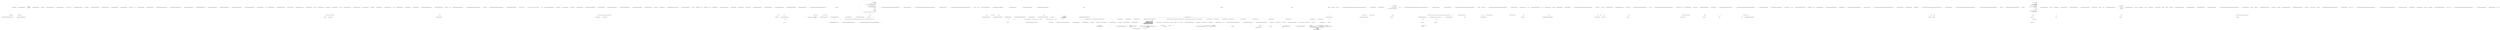 digraph  {
n16 [label="Nancy.Tests.Fakes.FakeViewEngineHost", span=""];
n0 [cluster="Nancy.Tests.Fakes.FakeViewEngineHost.HtmlEncode(string)", label="Entry Nancy.Tests.Fakes.FakeViewEngineHost.HtmlEncode(string)", span="16-16"];
n1 [cluster="Nancy.Tests.Fakes.FakeViewEngineHost.HtmlEncode(string)", label="return input.Replace(''&'', ''&amp;'').\r\n                Replace(''<'', ''&lt;'').\r\n                Replace(''>'', ''&gt;'').\r\n                Replace(''\'''', ''&quot;'');", span="18-21"];
n2 [cluster="Nancy.Tests.Fakes.FakeViewEngineHost.HtmlEncode(string)", label="Exit Nancy.Tests.Fakes.FakeViewEngineHost.HtmlEncode(string)", span="16-16"];
n3 [cluster="string.Replace(string, string)", label="Entry string.Replace(string, string)", span="0-0"];
n4 [cluster="Nancy.Tests.Fakes.FakeViewEngineHost.GetTemplate(string, object)", label="Entry Nancy.Tests.Fakes.FakeViewEngineHost.GetTemplate(string, object)", span="30-30"];
n5 [cluster="Nancy.Tests.Fakes.FakeViewEngineHost.GetTemplate(string, object)", label="return this.GetTemplateCallback != null ? this.GetTemplateCallback.Invoke(templateName, model) : string.Empty;", span="32-32"];
n6 [cluster="Nancy.Tests.Fakes.FakeViewEngineHost.GetTemplate(string, object)", label="Exit Nancy.Tests.Fakes.FakeViewEngineHost.GetTemplate(string, object)", span="30-30"];
n7 [cluster="System.Func<T1, T2, TResult>.Invoke(T1, T2)", label="Entry System.Func<T1, T2, TResult>.Invoke(T1, T2)", span="0-0"];
n8 [cluster="Nancy.Tests.Fakes.FakeViewEngineHost.GetUriString(string, params string[])", label="Entry Nancy.Tests.Fakes.FakeViewEngineHost.GetUriString(string, params string[])", span="41-41"];
n9 [cluster="Nancy.Tests.Fakes.FakeViewEngineHost.GetUriString(string, params string[])", label="throw new NotImplementedException();", span="43-43"];
n10 [cluster="Nancy.Tests.Fakes.FakeViewEngineHost.GetUriString(string, params string[])", label="Exit Nancy.Tests.Fakes.FakeViewEngineHost.GetUriString(string, params string[])", span="41-41"];
n11 [cluster="System.NotImplementedException.NotImplementedException()", label="Entry System.NotImplementedException.NotImplementedException()", span="0-0"];
n12 [cluster="Nancy.Tests.Fakes.FakeViewEngineHost.ExpandPath(string)", label="Entry Nancy.Tests.Fakes.FakeViewEngineHost.ExpandPath(string)", span="51-51"];
n13 [cluster="Nancy.Tests.Fakes.FakeViewEngineHost.ExpandPath(string)", label="return this.ExpandPathCallBack != null ? this.ExpandPathCallBack.Invoke(path) : path;", span="53-53"];
n14 [cluster="Nancy.Tests.Fakes.FakeViewEngineHost.ExpandPath(string)", label="Exit Nancy.Tests.Fakes.FakeViewEngineHost.ExpandPath(string)", span="51-51"];
n15 [cluster="System.Func<T, TResult>.Invoke(T)", label="Entry System.Func<T, TResult>.Invoke(T)", span="0-0"];
d17 [cluster="Nancy.Tests.Fakes.FakeViewEngineHost.AntiForgeryToken()", color=green, community=0, label="return ''CSRF'';", prediction=0, span="62-62"];
d16 [cluster="Nancy.Tests.Fakes.FakeViewEngineHost.AntiForgeryToken()", label="Entry Nancy.Tests.Fakes.FakeViewEngineHost.AntiForgeryToken()", span="60-60"];
d18 [cluster="Nancy.Tests.Fakes.FakeViewEngineHost.AntiForgeryToken()", label="Exit Nancy.Tests.Fakes.FakeViewEngineHost.AntiForgeryToken()", span="60-60"];
m0_4 [cluster="Nancy.ViewEngines.SuperSimpleViewEngine.IViewEngineHost.GetUriString(string, params string[])", file="IViewEngineHost.cs", label="Entry Nancy.ViewEngines.SuperSimpleViewEngine.IViewEngineHost.GetUriString(string, params string[])", span="29-29"];
m0_5 [cluster="Nancy.ViewEngines.SuperSimpleViewEngine.IViewEngineHost.GetUriString(string, params string[])", file="IViewEngineHost.cs", label="Exit Nancy.ViewEngines.SuperSimpleViewEngine.IViewEngineHost.GetUriString(string, params string[])", span="29-29"];
m0_0 [cluster="Nancy.ViewEngines.SuperSimpleViewEngine.IViewEngineHost.HtmlEncode(string)", file="IViewEngineHost.cs", label="Entry Nancy.ViewEngines.SuperSimpleViewEngine.IViewEngineHost.HtmlEncode(string)", span="13-13"];
m0_1 [cluster="Nancy.ViewEngines.SuperSimpleViewEngine.IViewEngineHost.HtmlEncode(string)", file="IViewEngineHost.cs", label="Exit Nancy.ViewEngines.SuperSimpleViewEngine.IViewEngineHost.HtmlEncode(string)", span="13-13"];
m0_6 [cluster="Nancy.ViewEngines.SuperSimpleViewEngine.IViewEngineHost.ExpandPath(string)", file="IViewEngineHost.cs", label="Entry Nancy.ViewEngines.SuperSimpleViewEngine.IViewEngineHost.ExpandPath(string)", span="36-36"];
m0_7 [cluster="Nancy.ViewEngines.SuperSimpleViewEngine.IViewEngineHost.ExpandPath(string)", file="IViewEngineHost.cs", label="Exit Nancy.ViewEngines.SuperSimpleViewEngine.IViewEngineHost.ExpandPath(string)", span="36-36"];
m0_2 [cluster="Nancy.ViewEngines.SuperSimpleViewEngine.IViewEngineHost.GetTemplate(string, object)", file="IViewEngineHost.cs", label="Entry Nancy.ViewEngines.SuperSimpleViewEngine.IViewEngineHost.GetTemplate(string, object)", span="21-21"];
m0_3 [cluster="Nancy.ViewEngines.SuperSimpleViewEngine.IViewEngineHost.GetTemplate(string, object)", file="IViewEngineHost.cs", label="Exit Nancy.ViewEngines.SuperSimpleViewEngine.IViewEngineHost.GetTemplate(string, object)", span="21-21"];
m1_8 [cluster="Nancy.ViewEngines.Spark.NancySparkView.HTML(object)", file="NancySparkView.cs", label="Entry Nancy.ViewEngines.Spark.NancySparkView.HTML(object)", span="24-24"];
m1_9 [cluster="Nancy.ViewEngines.Spark.NancySparkView.HTML(object)", file="NancySparkView.cs", label="return value;", span="26-26"];
m1_10 [cluster="Nancy.ViewEngines.Spark.NancySparkView.HTML(object)", file="NancySparkView.cs", label="Exit Nancy.ViewEngines.Spark.NancySparkView.HTML(object)", span="24-24"];
m1_18 [cluster="Nancy.ViewEngines.Spark.NancySparkView<TModel>.SetModel(object)", file="NancySparkView.cs", label="Entry Nancy.ViewEngines.Spark.NancySparkView<TModel>.SetModel(object)", span="44-44"];
m1_19 [cluster="Nancy.ViewEngines.Spark.NancySparkView<TModel>.SetModel(object)", file="NancySparkView.cs", label="Model = (model is TModel) ? (TModel)model : default(TModel)", span="46-46"];
m1_20 [cluster="Nancy.ViewEngines.Spark.NancySparkView<TModel>.SetModel(object)", file="NancySparkView.cs", label="Exit Nancy.ViewEngines.Spark.NancySparkView<TModel>.SetModel(object)", span="44-44"];
m1_17 [cluster="Nancy.ViewEngines.IRenderContext.ParsePath(string)", file="NancySparkView.cs", label="Entry Nancy.ViewEngines.IRenderContext.ParsePath(string)", span="21-21"];
m1_7 [cluster="Unk.HtmlEncode", file="NancySparkView.cs", label="Entry Unk.HtmlEncode", span=""];
m1_0 [cluster="Nancy.ViewEngines.Spark.NancySparkView.Execute()", file="NancySparkView.cs", label="Entry Nancy.ViewEngines.Spark.NancySparkView.Execute()", span="14-14"];
m1_1 [cluster="Nancy.ViewEngines.Spark.NancySparkView.Execute()", file="NancySparkView.cs", label="base.RenderView(Writer)", span="16-16"];
m1_2 [cluster="Nancy.ViewEngines.Spark.NancySparkView.Execute()", file="NancySparkView.cs", label="Exit Nancy.ViewEngines.Spark.NancySparkView.Execute()", span="14-14"];
m1_3 [cluster="Unk.RenderView", file="NancySparkView.cs", label="Entry Unk.RenderView", span=""];
m1_14 [cluster="Nancy.ViewEngines.Spark.NancySparkView.SiteResource(string)", file="NancySparkView.cs", label="Entry Nancy.ViewEngines.Spark.NancySparkView.SiteResource(string)", span="34-34"];
m1_15 [cluster="Nancy.ViewEngines.Spark.NancySparkView.SiteResource(string)", file="NancySparkView.cs", label="return this.RenderContext.ParsePath(path);", span="36-36"];
m1_16 [cluster="Nancy.ViewEngines.Spark.NancySparkView.SiteResource(string)", file="NancySparkView.cs", label="Exit Nancy.ViewEngines.Spark.NancySparkView.SiteResource(string)", span="34-34"];
m1_4 [cluster="Nancy.ViewEngines.Spark.NancySparkView.H(object)", file="NancySparkView.cs", label="Entry Nancy.ViewEngines.Spark.NancySparkView.H(object)", span="19-19"];
m1_5 [cluster="Nancy.ViewEngines.Spark.NancySparkView.H(object)", file="NancySparkView.cs", label="return HttpUtility.HtmlEncode(value);", span="21-21"];
m1_6 [cluster="Nancy.ViewEngines.Spark.NancySparkView.H(object)", file="NancySparkView.cs", label="Exit Nancy.ViewEngines.Spark.NancySparkView.H(object)", span="19-19"];
m1_11 [cluster="Nancy.ViewEngines.Spark.NancySparkView.SetModel(object)", file="NancySparkView.cs", label="Entry Nancy.ViewEngines.Spark.NancySparkView.SetModel(object)", span="29-29"];
m1_12 [cluster="Nancy.ViewEngines.Spark.NancySparkView.SetModel(object)", color=green, community=0, file="NancySparkView.cs", label="this.Model = model", prediction=1, span="31-31"];
m1_13 [cluster="Nancy.ViewEngines.Spark.NancySparkView.SetModel(object)", file="NancySparkView.cs", label="Exit Nancy.ViewEngines.Spark.NancySparkView.SetModel(object)", span="29-29"];
m1_21 [file="NancySparkView.cs", label="Nancy.ViewEngines.Spark.NancySparkView", span=""];
m1_22 [file="NancySparkView.cs", label="Nancy.ViewEngines.Spark.NancySparkView<TModel>", span=""];
m2_28 [cluster="Nancy.ViewEngines.IRenderContext.GetCsrfToken()", file="NancyViewEngineHost.cs", label="Entry Nancy.ViewEngines.IRenderContext.GetCsrfToken()", span="44-44"];
m2_7 [cluster="Nancy.ViewEngines.SuperSimpleViewEngine.NancyViewEngineHost.GetTemplate(string, object)", file="NancyViewEngineHost.cs", label="Entry Nancy.ViewEngines.SuperSimpleViewEngine.NancyViewEngineHost.GetTemplate(string, object)", span="35-35"];
m2_8 [cluster="Nancy.ViewEngines.SuperSimpleViewEngine.NancyViewEngineHost.GetTemplate(string, object)", file="NancyViewEngineHost.cs", label="var viewLocationResult = this.renderContext.LocateView(templateName, model)", span="37-37"];
m2_9 [cluster="Nancy.ViewEngines.SuperSimpleViewEngine.NancyViewEngineHost.GetTemplate(string, object)", file="NancyViewEngineHost.cs", label="viewLocationResult == null", span="39-39"];
m2_11 [cluster="Nancy.ViewEngines.SuperSimpleViewEngine.NancyViewEngineHost.GetTemplate(string, object)", file="NancyViewEngineHost.cs", label="return viewLocationResult.Contents.Invoke().ReadToEnd();", span="44-44"];
m2_10 [cluster="Nancy.ViewEngines.SuperSimpleViewEngine.NancyViewEngineHost.GetTemplate(string, object)", file="NancyViewEngineHost.cs", label="return ''[ERR!]'';", span="41-41"];
m2_12 [cluster="Nancy.ViewEngines.SuperSimpleViewEngine.NancyViewEngineHost.GetTemplate(string, object)", file="NancyViewEngineHost.cs", label="Exit Nancy.ViewEngines.SuperSimpleViewEngine.NancyViewEngineHost.GetTemplate(string, object)", span="35-35"];
m2_0 [cluster="Nancy.ViewEngines.SuperSimpleViewEngine.NancyViewEngineHost.NancyViewEngineHost(Nancy.ViewEngines.IRenderContext)", file="NancyViewEngineHost.cs", label="Entry Nancy.ViewEngines.SuperSimpleViewEngine.NancyViewEngineHost.NancyViewEngineHost(Nancy.ViewEngines.IRenderContext)", span="14-14"];
m2_1 [cluster="Nancy.ViewEngines.SuperSimpleViewEngine.NancyViewEngineHost.NancyViewEngineHost(Nancy.ViewEngines.IRenderContext)", file="NancyViewEngineHost.cs", label="this.renderContext = renderContext", span="16-16"];
m2_2 [cluster="Nancy.ViewEngines.SuperSimpleViewEngine.NancyViewEngineHost.NancyViewEngineHost(Nancy.ViewEngines.IRenderContext)", file="NancyViewEngineHost.cs", label="Exit Nancy.ViewEngines.SuperSimpleViewEngine.NancyViewEngineHost.NancyViewEngineHost(Nancy.ViewEngines.IRenderContext)", span="14-14"];
m2_24 [cluster="Nancy.ViewEngines.SuperSimpleViewEngine.NancyViewEngineHost.AntiForgeryToken()", file="NancyViewEngineHost.cs", label="Entry Nancy.ViewEngines.SuperSimpleViewEngine.NancyViewEngineHost.AntiForgeryToken()", span="72-72"];
m2_25 [cluster="Nancy.ViewEngines.SuperSimpleViewEngine.NancyViewEngineHost.AntiForgeryToken()", color=green, community=0, file="NancyViewEngineHost.cs", label="var tokenKeyValue = this.renderContext.GetCsrfToken()", prediction=2, span="74-74"];
m2_26 [cluster="Nancy.ViewEngines.SuperSimpleViewEngine.NancyViewEngineHost.AntiForgeryToken()", color=green, community=0, file="NancyViewEngineHost.cs", label="return string.Format(''<input type=\''hidden\'' name=\''{0}\'' value=\''{1}\'''', tokenKeyValue.Key, tokenKeyValue.Value);", prediction=3, span="76-76"];
m2_27 [cluster="Nancy.ViewEngines.SuperSimpleViewEngine.NancyViewEngineHost.AntiForgeryToken()", file="NancyViewEngineHost.cs", label="Exit Nancy.ViewEngines.SuperSimpleViewEngine.NancyViewEngineHost.AntiForgeryToken()", span="72-72"];
m2_29 [cluster="string.Format(string, object, object)", file="NancyViewEngineHost.cs", label="Entry string.Format(string, object, object)", span="0-0"];
m2_23 [cluster="Nancy.ViewEngines.IRenderContext.ParsePath(string)", file="NancyViewEngineHost.cs", label="Entry Nancy.ViewEngines.IRenderContext.ParsePath(string)", span="21-21"];
m2_15 [cluster="System.IO.TextReader.ReadToEnd()", file="NancyViewEngineHost.cs", label="Entry System.IO.TextReader.ReadToEnd()", span="0-0"];
m2_6 [cluster="Nancy.ViewEngines.IRenderContext.HtmlEncode(string)", file="NancyViewEngineHost.cs", label="Entry Nancy.ViewEngines.IRenderContext.HtmlEncode(string)", span="28-28"];
m2_3 [cluster="Nancy.ViewEngines.SuperSimpleViewEngine.NancyViewEngineHost.HtmlEncode(string)", file="NancyViewEngineHost.cs", label="Entry Nancy.ViewEngines.SuperSimpleViewEngine.NancyViewEngineHost.HtmlEncode(string)", span="24-24"];
m2_4 [cluster="Nancy.ViewEngines.SuperSimpleViewEngine.NancyViewEngineHost.HtmlEncode(string)", file="NancyViewEngineHost.cs", label="return this.renderContext.HtmlEncode(input);", span="26-26"];
m2_5 [cluster="Nancy.ViewEngines.SuperSimpleViewEngine.NancyViewEngineHost.HtmlEncode(string)", file="NancyViewEngineHost.cs", label="Exit Nancy.ViewEngines.SuperSimpleViewEngine.NancyViewEngineHost.HtmlEncode(string)", span="24-24"];
m2_20 [cluster="Nancy.ViewEngines.SuperSimpleViewEngine.NancyViewEngineHost.ExpandPath(string)", file="NancyViewEngineHost.cs", label="Entry Nancy.ViewEngines.SuperSimpleViewEngine.NancyViewEngineHost.ExpandPath(string)", span="63-63"];
m2_21 [cluster="Nancy.ViewEngines.SuperSimpleViewEngine.NancyViewEngineHost.ExpandPath(string)", file="NancyViewEngineHost.cs", label="return this.renderContext.ParsePath(path);", span="65-65"];
m2_22 [cluster="Nancy.ViewEngines.SuperSimpleViewEngine.NancyViewEngineHost.ExpandPath(string)", file="NancyViewEngineHost.cs", label="Exit Nancy.ViewEngines.SuperSimpleViewEngine.NancyViewEngineHost.ExpandPath(string)", span="63-63"];
m2_13 [cluster="Nancy.ViewEngines.IRenderContext.LocateView(string, dynamic)", file="NancyViewEngineHost.cs", label="Entry Nancy.ViewEngines.IRenderContext.LocateView(string, dynamic)", span="36-36"];
m2_14 [cluster="System.Func<TResult>.Invoke()", file="NancyViewEngineHost.cs", label="Entry System.Func<TResult>.Invoke()", span="0-0"];
m2_30 [file="NancyViewEngineHost.cs", label="Nancy.ViewEngines.SuperSimpleViewEngine.NancyViewEngineHost", span=""];
m3_3 [cluster="Nancy.StaticConfiguration.GetDebugMode()", file="StaticConfiguration.cs", label="Entry Nancy.StaticConfiguration.GetDebugMode()", span="62-62"];
m3_4 [cluster="Nancy.StaticConfiguration.GetDebugMode()", file="StaticConfiguration.cs", label="var assembly = AppDomainAssemblyTypeScanner.TypesOf<NancyModule>(true).FirstOrDefault().Assembly", span="66-66"];
m3_5 [cluster="Nancy.StaticConfiguration.GetDebugMode()", file="StaticConfiguration.cs", label="var attributes = assembly.GetCustomAttributes(typeof(DebuggableAttribute), true)", span="68-68"];
m3_6 [cluster="Nancy.StaticConfiguration.GetDebugMode()", file="StaticConfiguration.cs", label="attributes.Length == 0", span="70-70"];
m3_8 [cluster="Nancy.StaticConfiguration.GetDebugMode()", file="StaticConfiguration.cs", label="var d = (DebuggableAttribute)attributes[0]", span="75-75"];
m3_7 [cluster="Nancy.StaticConfiguration.GetDebugMode()", file="StaticConfiguration.cs", label="return false;", span="72-72"];
m3_9 [cluster="Nancy.StaticConfiguration.GetDebugMode()", file="StaticConfiguration.cs", label="return d.IsJITTrackingEnabled;", span="77-77"];
m3_10 [cluster="Nancy.StaticConfiguration.GetDebugMode()", file="StaticConfiguration.cs", label=Exception, span="79-79"];
m3_11 [cluster="Nancy.StaticConfiguration.GetDebugMode()", file="StaticConfiguration.cs", label="return false;", span="82-82"];
m3_12 [cluster="Nancy.StaticConfiguration.GetDebugMode()", file="StaticConfiguration.cs", label="Exit Nancy.StaticConfiguration.GetDebugMode()", span="62-62"];
m3_14 [cluster="System.Collections.Generic.IEnumerable<TSource>.FirstOrDefault<TSource>()", file="StaticConfiguration.cs", label="Entry System.Collections.Generic.IEnumerable<TSource>.FirstOrDefault<TSource>()", span="0-0"];
m3_0 [cluster="Nancy.StaticConfiguration.StaticConfiguration()", file="StaticConfiguration.cs", label="Entry Nancy.StaticConfiguration.StaticConfiguration()", span="15-15"];
m3_1 [cluster="Nancy.StaticConfiguration.StaticConfiguration()", file="StaticConfiguration.cs", label="DisableCaches = DisableCaches = IsRunningDebug", span="17-17"];
m3_2 [cluster="Nancy.StaticConfiguration.StaticConfiguration()", color=green, community=0, file="StaticConfiguration.cs", label="Exit Nancy.StaticConfiguration.StaticConfiguration()", prediction=4, span="15-15"];
m3_13 [cluster="Nancy.Bootstrapper.AppDomainAssemblyTypeScanner.TypesOf<TType>(bool)", file="StaticConfiguration.cs", label="Entry Nancy.Bootstrapper.AppDomainAssemblyTypeScanner.TypesOf<TType>(bool)", span="142-142"];
m3_15 [cluster="System.Reflection.Assembly.GetCustomAttributes(System.Type, bool)", file="StaticConfiguration.cs", label="Entry System.Reflection.Assembly.GetCustomAttributes(System.Type, bool)", span="0-0"];
m4_119 [cluster="lambda expression", file="SuperSimpleViewEngine.cs", label="substitutionObject.Item2 == null", span="325-325"];
m4_3 [cluster="Nancy.Bootstrapper.NancyBootstrapperBase<TContainer>.NancyBootstrapperBase()", file="SuperSimpleViewEngine.cs", label="Exit Nancy.Bootstrapper.NancyBootstrapperBase<TContainer>.NancyBootstrapperBase()", span="53-53"];
m4_12 [cluster="Nancy.Bootstrapper.NancyBootstrapperBase<TContainer>.Initialise()", file="SuperSimpleViewEngine.cs", label="Entry Nancy.Bootstrapper.NancyBootstrapperBase<TContainer>.Initialise()", span="205-205"];
m4_69 [cluster="Nancy.ViewEngines.SuperSimpleViewEngine.SuperSimpleViewEngine.GetPredicateResult(object, System.Collections.Generic.IEnumerable<string>)", file="SuperSimpleViewEngine.cs", label="var newProperties =\r\n                    properties.Take(properties.Count() - 1).Concat(new[] { properties.Last().Substring(3) })", span="220-221"];
m4_92 [cluster="Nancy.ViewEngines.SuperSimpleViewEngine.SuperSimpleViewEngine.GetHasPredicateResultFromSubstitutionObject(object)", file="SuperSimpleViewEngine.cs", label="substitutionCollection != null", span="264-264"];
m4_66 [cluster="Nancy.ViewEngines.SuperSimpleViewEngine.SuperSimpleViewEngine.GetPredicateResult(object, System.Collections.Generic.IEnumerable<string>)", file="SuperSimpleViewEngine.cs", label="Entry Nancy.ViewEngines.SuperSimpleViewEngine.SuperSimpleViewEngine.GetPredicateResult(object, System.Collections.Generic.IEnumerable<string>)", span="214-214"];
m4_137 [cluster="lambda expression", file="SuperSimpleViewEngine.cs", label="var substitution = GetPropertyValueFromParameterCollection(item, properties)", span="367-367"];
m4_65 [cluster="Nancy.ViewEngines.SuperSimpleViewEngine.SuperSimpleViewEngine.GetPropertyValueFromParameterCollection(object, System.Collections.Generic.IEnumerable<string>)", file="SuperSimpleViewEngine.cs", label="Exit Nancy.ViewEngines.SuperSimpleViewEngine.SuperSimpleViewEngine.GetPropertyValueFromParameterCollection(object, System.Collections.Generic.IEnumerable<string>)", span="184-184"];
m4_136 [cluster="lambda expression", file="SuperSimpleViewEngine.cs", label="var properties = GetCaptureGroupValues(eachMatch, ''ParameterName'')", span="365-365"];
m4_166 [cluster="Nancy.ViewEngines.SuperSimpleViewEngine.SuperSimpleViewEngine.PerformAntiForgeryTokenSubstitutions(string, object, Nancy.ViewEngines.SuperSimpleViewEngine.IViewEngineHost)", file="SuperSimpleViewEngine.cs", label="Entry Nancy.ViewEngines.SuperSimpleViewEngine.SuperSimpleViewEngine.PerformAntiForgeryTokenSubstitutions(string, object, Nancy.ViewEngines.SuperSimpleViewEngine.IViewEngineHost)", span="443-443"];
m4_167 [cluster="Nancy.ViewEngines.SuperSimpleViewEngine.SuperSimpleViewEngine.PerformAntiForgeryTokenSubstitutions(string, object, Nancy.ViewEngines.SuperSimpleViewEngine.IViewEngineHost)", color=green, community=0, file="SuperSimpleViewEngine.cs", label="return AntiForgeryTokenRegEx.Replace(template, host.AntiForgeryToken());", prediction=5, span="445-445"];
m4_168 [cluster="Nancy.ViewEngines.SuperSimpleViewEngine.SuperSimpleViewEngine.PerformAntiForgeryTokenSubstitutions(string, object, Nancy.ViewEngines.SuperSimpleViewEngine.IViewEngineHost)", file="SuperSimpleViewEngine.cs", label="Exit Nancy.ViewEngines.SuperSimpleViewEngine.SuperSimpleViewEngine.PerformAntiForgeryTokenSubstitutions(string, object, Nancy.ViewEngines.SuperSimpleViewEngine.IViewEngineHost)", span="443-443"];
m4_109 [cluster="object.ToString()", file="SuperSimpleViewEngine.cs", label="Entry object.ToString()", span="0-0"];
m4_51 [cluster="Unk.Select", file="SuperSimpleViewEngine.cs", label="Entry Unk.Select", span=""];
m4_133 [cluster="lambda expression", file="SuperSimpleViewEngine.cs", label="Entry lambda expression", span="358-380"];
m4_70 [cluster="Nancy.ViewEngines.SuperSimpleViewEngine.SuperSimpleViewEngine.GetPredicateResult(object, System.Collections.Generic.IEnumerable<string>)", file="SuperSimpleViewEngine.cs", label="substitutionObject = GetPropertyValueFromParameterCollection(item, newProperties)", span="223-223"];
m4_170 [cluster="System.Text.RegularExpressions.Regex.Replace(string, string)", file="SuperSimpleViewEngine.cs", label="Entry System.Text.RegularExpressions.Regex.Replace(string, string)", span="0-0"];
m4_50 [cluster="Nancy.Bootstrapper.NancyBootstrapperBase<TContainer>.GetApplicationContainer()", file="SuperSimpleViewEngine.cs", label="Entry Nancy.Bootstrapper.NancyBootstrapperBase<TContainer>.GetApplicationContainer()", span="453-453"];
m4_24 [cluster="Nancy.Bootstrapper.NancyBootstrapperBase<TContainer>.Initialise()", file="SuperSimpleViewEngine.cs", label="this.ConfigureConventions(this.Conventions)", span="233-233"];
m4_106 [cluster="lambda expression", file="SuperSimpleViewEngine.cs", label="return string.Empty;", span="296-296"];
m4_107 [cluster="lambda expression", file="SuperSimpleViewEngine.cs", label="return m.Groups[''Encode''].Success ? host.HtmlEncode(substitution.Item2.ToString()) : substitution.Item2.ToString();", span="299-299"];
m4_108 [cluster="lambda expression", file="SuperSimpleViewEngine.cs", label="Exit lambda expression", span="283-300"];
m4_56 [cluster="Nancy.ViewEngines.SuperSimpleViewEngine.SuperSimpleViewEngine.GetPropertyValueFromParameterCollection(object, System.Collections.Generic.IEnumerable<string>)", file="SuperSimpleViewEngine.cs", label="parameters == null", span="186-186"];
m4_83 [cluster="lambda expression", file="SuperSimpleViewEngine.cs", label="Exit lambda expression", span="275-297"];
m4_84 [cluster="string.IsNullOrEmpty(string)", file="SuperSimpleViewEngine.cs", label="Entry string.IsNullOrEmpty(string)", span="0-0"];
m4_85 [cluster="string.Equals(string, string, System.StringComparison)", file="SuperSimpleViewEngine.cs", label="Entry string.Equals(string, string, System.StringComparison)", span="0-0"];
m4_88 [cluster="lambda expression", file="SuperSimpleViewEngine.cs", label="s.Write(this.FavIcon, 0, this.FavIcon.Length)", span="288-288"];
m4_86 [cluster="Nancy.Response.Response()", file="SuperSimpleViewEngine.cs", label="Entry Nancy.Response.Response()", span="20-20"];
m4_87 [cluster="lambda expression", file="SuperSimpleViewEngine.cs", label="Entry lambda expression", span="288-288"];
m4_89 [cluster="lambda expression", file="SuperSimpleViewEngine.cs", label="Exit lambda expression", span="288-288"];
m4_209 [cluster="Nancy.ViewEngines.SuperSimpleViewEngine.SuperSimpleViewEngine.RenderMasterPage(string, System.Collections.Generic.IDictionary<string, string>, object, Nancy.ViewEngines.SuperSimpleViewEngine.IViewEngineHost)", file="SuperSimpleViewEngine.cs", label="Entry Nancy.ViewEngines.SuperSimpleViewEngine.SuperSimpleViewEngine.RenderMasterPage(string, System.Collections.Generic.IDictionary<string, string>, object, Nancy.ViewEngines.SuperSimpleViewEngine.IViewEngineHost)", span="518-518"];
m4_210 [cluster="Nancy.ViewEngines.SuperSimpleViewEngine.SuperSimpleViewEngine.RenderMasterPage(string, System.Collections.Generic.IDictionary<string, string>, object, Nancy.ViewEngines.SuperSimpleViewEngine.IViewEngineHost)", file="SuperSimpleViewEngine.cs", label="var result = this.Render(masterTemplate, model, host)", span="520-520"];
m4_211 [cluster="Nancy.ViewEngines.SuperSimpleViewEngine.SuperSimpleViewEngine.RenderMasterPage(string, System.Collections.Generic.IDictionary<string, string>, object, Nancy.ViewEngines.SuperSimpleViewEngine.IViewEngineHost)", file="SuperSimpleViewEngine.cs", label="result = SectionDeclarationRegEx.Replace(\r\n                result,\r\n                m =>\r\n                {\r\n                    var sectionName = m.Groups[''SectionName''].Value;\r\n\r\n                    return sections.ContainsKey(sectionName) ? sections[sectionName] : string.Empty;\r\n                })", span="522-529"];
m4_212 [cluster="Nancy.ViewEngines.SuperSimpleViewEngine.SuperSimpleViewEngine.RenderMasterPage(string, System.Collections.Generic.IDictionary<string, string>, object, Nancy.ViewEngines.SuperSimpleViewEngine.IViewEngineHost)", file="SuperSimpleViewEngine.cs", label="return result;", span="531-531"];
m4_213 [cluster="Nancy.ViewEngines.SuperSimpleViewEngine.SuperSimpleViewEngine.RenderMasterPage(string, System.Collections.Generic.IDictionary<string, string>, object, Nancy.ViewEngines.SuperSimpleViewEngine.IViewEngineHost)", file="SuperSimpleViewEngine.cs", label="Exit Nancy.ViewEngines.SuperSimpleViewEngine.SuperSimpleViewEngine.RenderMasterPage(string, System.Collections.Generic.IDictionary<string, string>, object, Nancy.ViewEngines.SuperSimpleViewEngine.IViewEngineHost)", span="518-518"];
m4_36 [cluster="Nancy.Bootstrapper.NancyBootstrapperBase<TContainer>.Initialise()", file="SuperSimpleViewEngine.cs", label="applicationRegistrationTask.CollectionTypeRegistrations != null", span="255-255"];
m4_114 [cluster="lambda expression", file="SuperSimpleViewEngine.cs", label="Entry lambda expression", span="314-344"];
m4_115 [cluster="lambda expression", file="SuperSimpleViewEngine.cs", label="var properties = GetCaptureGroupValues(m, ''ParameterName'')", span="316-316"];
m4_116 [cluster="lambda expression", file="SuperSimpleViewEngine.cs", label="var substitutionObject = GetPropertyValueFromParameterCollection(model, properties)", span="318-318"];
m4_117 [cluster="lambda expression", file="SuperSimpleViewEngine.cs", label="substitutionObject.Item1 == false", span="320-320"];
m4_118 [cluster="lambda expression", file="SuperSimpleViewEngine.cs", label="return ''[ERR!]'';", span="322-322"];
m4_7 [cluster="lambda expression", file="SuperSimpleViewEngine.cs", label="new ModuleRegistration(t, this.GetModuleKeyGenerator().GetKeyForModuleType(t))", span="100-100"];
m4_74 [cluster="Nancy.ViewEngines.SuperSimpleViewEngine.SuperSimpleViewEngine.GetPredicateResult(object, System.Collections.Generic.IEnumerable<string>)", file="SuperSimpleViewEngine.cs", label="return GetPredicateResultFromSubstitutionObject(substitutionObject.Item2);", span="233-233"];
m4_11 [cluster="Nancy.Bootstrapper.IModuleKeyGenerator.GetKeyForModuleType(System.Type)", file="SuperSimpleViewEngine.cs", label="Entry Nancy.Bootstrapper.IModuleKeyGenerator.GetKeyForModuleType(System.Type)", span="14-14"];
m4_73 [cluster="Nancy.ViewEngines.SuperSimpleViewEngine.SuperSimpleViewEngine.GetPredicateResult(object, System.Collections.Generic.IEnumerable<string>)", file="SuperSimpleViewEngine.cs", label="return false;", span="230-230"];
m4_91 [cluster="Nancy.ViewEngines.SuperSimpleViewEngine.SuperSimpleViewEngine.GetHasPredicateResultFromSubstitutionObject(object)", file="SuperSimpleViewEngine.cs", label="var substitutionCollection = substitutionObject as ICollection", span="263-263"];
m4_68 [cluster="Nancy.ViewEngines.SuperSimpleViewEngine.SuperSimpleViewEngine.GetPredicateResult(object, System.Collections.Generic.IEnumerable<string>)", file="SuperSimpleViewEngine.cs", label="substitutionObject.Item1 == false && properties.Last().StartsWith(''Has'')", span="218-218"];
m4_33 [cluster="Nancy.Bootstrapper.NancyBootstrapperBase<TContainer>.Initialise()", file="SuperSimpleViewEngine.cs", label="this.GetApplicationRegistrationTasks().ToList()", span="248-248"];
m4_10 [cluster="lambda expression", file="SuperSimpleViewEngine.cs", label="Exit lambda expression", span="97-97"];
m4_131 [cluster="Nancy.ViewEngines.SuperSimpleViewEngine.SuperSimpleViewEngine.ReplaceCurrentMatch(string, object, Nancy.ViewEngines.SuperSimpleViewEngine.IViewEngineHost)", file="SuperSimpleViewEngine.cs", label="return EachItemSubstitutionRegEx.Replace(\r\n                contents,\r\n                eachMatch =>\r\n                {\r\n                    if (string.IsNullOrEmpty(eachMatch.Groups[''ParameterName''].Value))\r\n                    {\r\n                        return eachMatch.Groups[''Encode''].Success ? host.HtmlEncode(item.ToString()) : item.ToString();\r\n                    }\r\n\r\n                    var properties = GetCaptureGroupValues(eachMatch, ''ParameterName'');\r\n\r\n                    var substitution = GetPropertyValueFromParameterCollection(item, properties);\r\n\r\n                    if (!substitution.Item1)\r\n                    {\r\n                        return ''[ERR!]'';\r\n                    }\r\n\r\n                    if (substitution.Item2 == null)\r\n                    {\r\n                        return string.Empty;\r\n                    }\r\n\r\n                    return eachMatch.Groups[''Encode''].Success ? host.HtmlEncode(substitution.Item2.ToString()) : substitution.Item2.ToString();\r\n                });", span="356-380"];
m4_13 [cluster="Nancy.Bootstrapper.NancyBootstrapperBase<TContainer>.Initialise()", file="SuperSimpleViewEngine.cs", label="AppDomainAssemblyTypeScanner.IgnoredAssemblies = this.InternalConfiguration.IgnoredAssemblies", span="207-207"];
m4_14 [cluster="Nancy.Bootstrapper.NancyBootstrapperBase<TContainer>.Initialise()", file="SuperSimpleViewEngine.cs", label="AppDomainAssemblyTypeScanner.LoadNancyAssemblies()", span="208-208"];
m4_16 [cluster="Nancy.Bootstrapper.NancyBootstrapperBase<TContainer>.Initialise()", file="SuperSimpleViewEngine.cs", label="throw new InvalidOperationException(''Configuration cannot be null'');", span="212-212"];
m4_17 [cluster="Nancy.Bootstrapper.NancyBootstrapperBase<TContainer>.Initialise()", file="SuperSimpleViewEngine.cs", label="!this.InternalConfiguration.IsValid", span="215-215"];
m4_18 [cluster="Nancy.Bootstrapper.NancyBootstrapperBase<TContainer>.Initialise()", file="SuperSimpleViewEngine.cs", label="throw new InvalidOperationException(''Configuration is invalid'');", span="217-217"];
m4_19 [cluster="Nancy.Bootstrapper.NancyBootstrapperBase<TContainer>.Initialise()", file="SuperSimpleViewEngine.cs", label="this.ApplicationContainer = this.GetApplicationContainer()", span="220-220"];
m4_15 [cluster="Nancy.Bootstrapper.NancyBootstrapperBase<TContainer>.Initialise()", file="SuperSimpleViewEngine.cs", label="this.InternalConfiguration == null", span="210-210"];
m4_20 [cluster="Nancy.Bootstrapper.NancyBootstrapperBase<TContainer>.Initialise()", file="SuperSimpleViewEngine.cs", label="this.RegisterBootstrapperTypes(this.ApplicationContainer)", span="222-222"];
m4_21 [cluster="Nancy.Bootstrapper.NancyBootstrapperBase<TContainer>.Initialise()", file="SuperSimpleViewEngine.cs", label="this.ConfigureApplicationContainer(this.ApplicationContainer)", span="224-224"];
m4_26 [cluster="Nancy.Bootstrapper.NancyBootstrapperBase<TContainer>.Initialise()", file="SuperSimpleViewEngine.cs", label="!conventionValidationResult.Item1", span="235-235"];
m4_31 [cluster="Nancy.Bootstrapper.NancyBootstrapperBase<TContainer>.Initialise()", file="SuperSimpleViewEngine.cs", label="this.RegisterModules(this.ApplicationContainer, this.Modules)", span="245-245"];
m4_29 [cluster="Nancy.Bootstrapper.NancyBootstrapperBase<TContainer>.Initialise()", file="SuperSimpleViewEngine.cs", label="this.RegisterTypes(this.ApplicationContainer, typeRegistrations)", span="243-243"];
m4_30 [cluster="Nancy.Bootstrapper.NancyBootstrapperBase<TContainer>.Initialise()", file="SuperSimpleViewEngine.cs", label="this.RegisterCollectionTypes(this.ApplicationContainer, collectionTypeRegistrations)", span="244-244"];
m4_32 [cluster="Nancy.Bootstrapper.NancyBootstrapperBase<TContainer>.Initialise()", file="SuperSimpleViewEngine.cs", label="this.RegisterInstances(this.ApplicationContainer, instanceRegistrations)", span="246-246"];
m4_132 [cluster="Nancy.ViewEngines.SuperSimpleViewEngine.SuperSimpleViewEngine.ReplaceCurrentMatch(string, object, Nancy.ViewEngines.SuperSimpleViewEngine.IViewEngineHost)", file="SuperSimpleViewEngine.cs", label="Exit Nancy.ViewEngines.SuperSimpleViewEngine.SuperSimpleViewEngine.ReplaceCurrentMatch(string, object, Nancy.ViewEngines.SuperSimpleViewEngine.IViewEngineHost)", span="354-354"];
m4_63 [cluster="Nancy.ViewEngines.SuperSimpleViewEngine.SuperSimpleViewEngine.GetPropertyValueFromParameterCollection(object, System.Collections.Generic.IEnumerable<string>)", file="SuperSimpleViewEngine.cs", label="currentObject = currentResult.Item2", span="202-202"];
m4_134 [cluster="lambda expression", file="SuperSimpleViewEngine.cs", label="string.IsNullOrEmpty(eachMatch.Groups[''ParameterName''].Value)", span="360-360"];
m4_5 [cluster="Nancy.ViewEngines.SuperSimpleViewEngine.SuperSimpleViewEngine.Render(string, dynamic, Nancy.ViewEngines.SuperSimpleViewEngine.IViewEngineHost)", file="SuperSimpleViewEngine.cs", label="return this.processors.Aggregate(template, (current, processor) => processor(current, model ?? new object(), host));", span="97-97"];
m4_110 [cluster="Nancy.Bootstrapper.NancyBootstrapperBase<TContainer>.GetHashCode()", file="SuperSimpleViewEngine.cs", label="Entry Nancy.Bootstrapper.NancyBootstrapperBase<TContainer>.GetHashCode()", span="370-370"];
m4_94 [cluster="Nancy.ViewEngines.SuperSimpleViewEngine.SuperSimpleViewEngine.GetHasPredicateResultFromSubstitutionObject(object)", file="SuperSimpleViewEngine.cs", label="return predicateResult;", span="269-269"];
m4_95 [cluster="Nancy.ViewEngines.SuperSimpleViewEngine.SuperSimpleViewEngine.GetHasPredicateResultFromSubstitutionObject(object)", file="SuperSimpleViewEngine.cs", label="Exit Nancy.ViewEngines.SuperSimpleViewEngine.SuperSimpleViewEngine.GetHasPredicateResultFromSubstitutionObject(object)", span="259-259"];
m4_120 [cluster="lambda expression", file="SuperSimpleViewEngine.cs", label="return string.Empty;", span="327-327"];
m4_126 [cluster="lambda expression", file="SuperSimpleViewEngine.cs", label=substitutionEnumerable, span="338-338"];
m4_113 [cluster="Nancy.ViewEngines.SuperSimpleViewEngine.SuperSimpleViewEngine.PerformEachSubstitutions(string, object, Nancy.ViewEngines.SuperSimpleViewEngine.IViewEngineHost)", file="SuperSimpleViewEngine.cs", label="Exit Nancy.ViewEngines.SuperSimpleViewEngine.SuperSimpleViewEngine.PerformEachSubstitutions(string, object, Nancy.ViewEngines.SuperSimpleViewEngine.IViewEngineHost)", span="310-310"];
m4_9 [cluster="lambda expression", file="SuperSimpleViewEngine.cs", label="processor(current, model ?? new object(), host)", span="97-97"];
m4_62 [cluster="Nancy.ViewEngines.SuperSimpleViewEngine.SuperSimpleViewEngine.GetPropertyValueFromParameterCollection(object, System.Collections.Generic.IEnumerable<string>)", file="SuperSimpleViewEngine.cs", label="return new Tuple<bool, object>(false, null);", span="199-199"];
m4_141 [cluster="lambda expression", file="SuperSimpleViewEngine.cs", label="return string.Empty;", span="376-376"];
m4_142 [cluster="lambda expression", file="SuperSimpleViewEngine.cs", label="return eachMatch.Groups[''Encode''].Success ? host.HtmlEncode(substitution.Item2.ToString()) : substitution.Item2.ToString();", span="379-379"];
m4_52 [cluster="lambda expression", file="SuperSimpleViewEngine.cs", label="Entry lambda expression", span="175-175"];
m4_127 [cluster="lambda expression", file="SuperSimpleViewEngine.cs", label="result += ReplaceCurrentMatch(contents, item, host)", span="340-340"];
m4_111 [cluster="Nancy.Bootstrapper.NancyBootstrapperBase<TContainer>.GetHashCode()", file="SuperSimpleViewEngine.cs", label="return base.GetHashCode();", span="372-372"];
m4_112 [cluster="Nancy.Bootstrapper.NancyBootstrapperBase<TContainer>.GetHashCode()", file="SuperSimpleViewEngine.cs", label="Exit Nancy.Bootstrapper.NancyBootstrapperBase<TContainer>.GetHashCode()", span="370-370"];
m4_59 [cluster="Nancy.ViewEngines.SuperSimpleViewEngine.SuperSimpleViewEngine.GetPropertyValueFromParameterCollection(object, System.Collections.Generic.IEnumerable<string>)", file="SuperSimpleViewEngine.cs", label=parameters, span="193-193"];
m4_165 [cluster="Nancy.ViewEngines.SuperSimpleViewEngine.IViewEngineHost.ExpandPath(string)", file="SuperSimpleViewEngine.cs", label="Entry Nancy.ViewEngines.SuperSimpleViewEngine.IViewEngineHost.ExpandPath(string)", span="36-36"];
m4_198 [cluster="Nancy.ViewEngines.SuperSimpleViewEngine.SuperSimpleViewEngine.GetMasterPageName(string)", file="SuperSimpleViewEngine.cs", label="Entry Nancy.ViewEngines.SuperSimpleViewEngine.SuperSimpleViewEngine.GetMasterPageName(string)", span="539-539"];
m4_219 [cluster="Nancy.ViewEngines.SuperSimpleViewEngine.SuperSimpleViewEngine.GetMasterPageName(string)", file="SuperSimpleViewEngine.cs", label="var stringReader = new StringReader(template)", span="541-541"];
m4_222 [cluster="Nancy.ViewEngines.SuperSimpleViewEngine.SuperSimpleViewEngine.GetMasterPageName(string)", file="SuperSimpleViewEngine.cs", label="return string.Empty;", span="547-547"];
m4_224 [cluster="Nancy.ViewEngines.SuperSimpleViewEngine.SuperSimpleViewEngine.GetMasterPageName(string)", file="SuperSimpleViewEngine.cs", label="return masterPageMatch.Success ? masterPageMatch.Groups[''MasterPage''].Value : string.Empty;", span="552-552"];
m4_220 [cluster="Nancy.ViewEngines.SuperSimpleViewEngine.SuperSimpleViewEngine.GetMasterPageName(string)", file="SuperSimpleViewEngine.cs", label="var firstLine = stringReader.ReadLine()", span="543-543"];
m4_221 [cluster="Nancy.ViewEngines.SuperSimpleViewEngine.SuperSimpleViewEngine.GetMasterPageName(string)", file="SuperSimpleViewEngine.cs", label="firstLine == null", span="545-545"];
m4_223 [cluster="Nancy.ViewEngines.SuperSimpleViewEngine.SuperSimpleViewEngine.GetMasterPageName(string)", file="SuperSimpleViewEngine.cs", label="var masterPageMatch = MasterPageHeaderRegEx.Match(firstLine)", span="550-550"];
m4_225 [cluster="Nancy.ViewEngines.SuperSimpleViewEngine.SuperSimpleViewEngine.GetMasterPageName(string)", file="SuperSimpleViewEngine.cs", label="Exit Nancy.ViewEngines.SuperSimpleViewEngine.SuperSimpleViewEngine.GetMasterPageName(string)", span="539-539"];
m4_34 [cluster="Nancy.Bootstrapper.NancyBootstrapperBase<TContainer>.Initialise()", file="SuperSimpleViewEngine.cs", label="applicationRegistrationTask.TypeRegistrations != null", span="250-250"];
m4_67 [cluster="Nancy.Bootstrapper.NancyBootstrapperBase<TContainer>.GetApplicationRegistrationTasks()", file="SuperSimpleViewEngine.cs", label="Entry Nancy.Bootstrapper.NancyBootstrapperBase<TContainer>.GetApplicationRegistrationTasks()", span="321-321"];
m4_72 [cluster="Nancy.NamedPipelineBase<TDelegate>.AddItemToStartOfPipeline(TDelegate)", file="SuperSimpleViewEngine.cs", label="Entry Nancy.NamedPipelineBase<TDelegate>.AddItemToStartOfPipeline(TDelegate)", span="45-45"];
m4_71 [cluster="Nancy.Bootstrapper.NancyBootstrapperBase<TContainer>.ApplicationStartup(TContainer, Nancy.Bootstrapper.IPipelines)", file="SuperSimpleViewEngine.cs", label="Entry Nancy.Bootstrapper.NancyBootstrapperBase<TContainer>.ApplicationStartup(TContainer, Nancy.Bootstrapper.IPipelines)", span="405-405"];
m4_75 [cluster="lambda expression", file="SuperSimpleViewEngine.cs", label="Entry lambda expression", span="275-297"];
m4_79 [cluster="lambda expression", file="SuperSimpleViewEngine.cs", label="var response = new Response\r\n                                {\r\n                                    ContentType = ''image/vnd.microsoft.icon'',\r\n                                    StatusCode = HttpStatusCode.OK,\r\n                                    Contents = s => s.Write(this.FavIcon, 0, this.FavIcon.Length)\r\n                                }", span="284-289"];
m4_58 [cluster="Nancy.ViewEngines.SuperSimpleViewEngine.SuperSimpleViewEngine.GetPropertyValueFromParameterCollection(object, System.Collections.Generic.IEnumerable<string>)", file="SuperSimpleViewEngine.cs", label="var currentObject = model", span="191-191"];
m4_128 [cluster="lambda expression", file="SuperSimpleViewEngine.cs", label="return result;", span="343-343"];
m4_76 [cluster="lambda expression", file="SuperSimpleViewEngine.cs", label="ctx.Request == null || String.IsNullOrEmpty(ctx.Request.Path)", span="277-277"];
m4_105 [cluster="lambda expression", file="SuperSimpleViewEngine.cs", label="substitution.Item2 == null", span="294-294"];
m4_147 [cluster="Nancy.ViewEngines.SuperSimpleViewEngine.SuperSimpleViewEngine.PerformConditionalSubstitutions(string, object, Nancy.ViewEngines.SuperSimpleViewEngine.IViewEngineHost)", file="SuperSimpleViewEngine.cs", label="return result;", span="410-410"];
m4_148 [cluster="Nancy.ViewEngines.SuperSimpleViewEngine.SuperSimpleViewEngine.PerformConditionalSubstitutions(string, object, Nancy.ViewEngines.SuperSimpleViewEngine.IViewEngineHost)", file="SuperSimpleViewEngine.cs", label="Exit Nancy.ViewEngines.SuperSimpleViewEngine.SuperSimpleViewEngine.PerformConditionalSubstitutions(string, object, Nancy.ViewEngines.SuperSimpleViewEngine.IViewEngineHost)", span="390-390"];
m4_149 [cluster="lambda expression", file="SuperSimpleViewEngine.cs", label="Entry lambda expression", span="396-408"];
m4_150 [cluster="lambda expression", file="SuperSimpleViewEngine.cs", label="var properties = GetCaptureGroupValues(m, ''ParameterName'')", span="398-398"];
m4_189 [cluster="Nancy.ViewEngines.SuperSimpleViewEngine.SuperSimpleViewEngine.PerformMasterPageSubstitutions(string, object, Nancy.ViewEngines.SuperSimpleViewEngine.IViewEngineHost)", file="SuperSimpleViewEngine.cs", label="Entry Nancy.ViewEngines.SuperSimpleViewEngine.SuperSimpleViewEngine.PerformMasterPageSubstitutions(string, object, Nancy.ViewEngines.SuperSimpleViewEngine.IViewEngineHost)", span="494-494"];
m4_190 [cluster="Nancy.ViewEngines.SuperSimpleViewEngine.SuperSimpleViewEngine.PerformMasterPageSubstitutions(string, object, Nancy.ViewEngines.SuperSimpleViewEngine.IViewEngineHost)", file="SuperSimpleViewEngine.cs", label="var masterPageName = this.GetMasterPageName(template)", span="496-496"];
m4_196 [cluster="Nancy.ViewEngines.SuperSimpleViewEngine.SuperSimpleViewEngine.PerformMasterPageSubstitutions(string, object, Nancy.ViewEngines.SuperSimpleViewEngine.IViewEngineHost)", file="SuperSimpleViewEngine.cs", label="return this.RenderMasterPage(masterTemplate, sections, model, host);", span="507-507"];
m4_191 [cluster="Nancy.ViewEngines.SuperSimpleViewEngine.SuperSimpleViewEngine.PerformMasterPageSubstitutions(string, object, Nancy.ViewEngines.SuperSimpleViewEngine.IViewEngineHost)", file="SuperSimpleViewEngine.cs", label="string.IsNullOrWhiteSpace(masterPageName)", span="498-498"];
m4_193 [cluster="Nancy.ViewEngines.SuperSimpleViewEngine.SuperSimpleViewEngine.PerformMasterPageSubstitutions(string, object, Nancy.ViewEngines.SuperSimpleViewEngine.IViewEngineHost)", file="SuperSimpleViewEngine.cs", label="var masterTemplate = host.GetTemplate(masterPageName, model)", span="503-503"];
m4_195 [cluster="Nancy.ViewEngines.SuperSimpleViewEngine.SuperSimpleViewEngine.PerformMasterPageSubstitutions(string, object, Nancy.ViewEngines.SuperSimpleViewEngine.IViewEngineHost)", file="SuperSimpleViewEngine.cs", label="var sections = sectionMatches.Cast<Match>().ToDictionary(sectionMatch => sectionMatch.Groups[''SectionName''].Value, sectionMatch => sectionMatch.Groups[''SectionContents''].Value)", span="505-505"];
m4_192 [cluster="Nancy.ViewEngines.SuperSimpleViewEngine.SuperSimpleViewEngine.PerformMasterPageSubstitutions(string, object, Nancy.ViewEngines.SuperSimpleViewEngine.IViewEngineHost)", file="SuperSimpleViewEngine.cs", label="return template;", span="500-500"];
m4_194 [cluster="Nancy.ViewEngines.SuperSimpleViewEngine.SuperSimpleViewEngine.PerformMasterPageSubstitutions(string, object, Nancy.ViewEngines.SuperSimpleViewEngine.IViewEngineHost)", file="SuperSimpleViewEngine.cs", label="var sectionMatches = SectionContentsRegEx.Matches(template)", span="504-504"];
m4_197 [cluster="Nancy.ViewEngines.SuperSimpleViewEngine.SuperSimpleViewEngine.PerformMasterPageSubstitutions(string, object, Nancy.ViewEngines.SuperSimpleViewEngine.IViewEngineHost)", file="SuperSimpleViewEngine.cs", label="Exit Nancy.ViewEngines.SuperSimpleViewEngine.SuperSimpleViewEngine.PerformMasterPageSubstitutions(string, object, Nancy.ViewEngines.SuperSimpleViewEngine.IViewEngineHost)", span="494-494"];
m4_38 [cluster="Nancy.Bootstrapper.NancyBootstrapperBase<TContainer>.Initialise()", file="SuperSimpleViewEngine.cs", label="applicationRegistrationTask.InstanceRegistrations != null", span="260-260"];
m4_6 [cluster="Nancy.ViewEngines.SuperSimpleViewEngine.SuperSimpleViewEngine.Render(string, dynamic, Nancy.ViewEngines.SuperSimpleViewEngine.IViewEngineHost)", file="SuperSimpleViewEngine.cs", label="Exit Nancy.ViewEngines.SuperSimpleViewEngine.SuperSimpleViewEngine.Render(string, dynamic, Nancy.ViewEngines.SuperSimpleViewEngine.IViewEngineHost)", span="95-95"];
m4_8 [cluster="lambda expression", file="SuperSimpleViewEngine.cs", label="Entry lambda expression", span="97-97"];
m4_78 [cluster="System.Collections.Generic.IEnumerable<TSource>.Count<TSource>()", file="SuperSimpleViewEngine.cs", label="Entry System.Collections.Generic.IEnumerable<TSource>.Count<TSource>()", span="0-0"];
m4_77 [cluster="string.StartsWith(string)", file="SuperSimpleViewEngine.cs", label="Entry string.StartsWith(string)", span="0-0"];
m4_82 [cluster="Nancy.ViewEngines.SuperSimpleViewEngine.SuperSimpleViewEngine.GetHasPredicateResultFromSubstitutionObject(object)", file="SuperSimpleViewEngine.cs", label="Entry Nancy.ViewEngines.SuperSimpleViewEngine.SuperSimpleViewEngine.GetHasPredicateResultFromSubstitutionObject(object)", span="259-259"];
m4_80 [cluster="string.Substring(int)", file="SuperSimpleViewEngine.cs", label="Entry string.Substring(int)", span="0-0"];
m4_81 [cluster="System.Collections.Generic.IEnumerable<TSource>.Concat<TSource>(System.Collections.Generic.IEnumerable<TSource>)", file="SuperSimpleViewEngine.cs", label="Entry System.Collections.Generic.IEnumerable<TSource>.Concat<TSource>(System.Collections.Generic.IEnumerable<TSource>)", span="0-0"];
m4_186 [cluster="lambda expression", file="SuperSimpleViewEngine.cs", label="return this.Render(partialTemplate, partialModel, host);", span="481-481"];
m4_124 [cluster="object.ToString()", file="SuperSimpleViewEngine.cs", label="Entry object.ToString()", span="0-0"];
m4_125 [cluster="Nancy.Bootstrapper.NancyBootstrapperBase<TContainer>.ApplicationStartup(TContainer, Nancy.Bootstrapper.IPipelines)", file="SuperSimpleViewEngine.cs", label="Exit Nancy.Bootstrapper.NancyBootstrapperBase<TContainer>.ApplicationStartup(TContainer, Nancy.Bootstrapper.IPipelines)", span="405-405"];
m4_176 [cluster="lambda expression", file="SuperSimpleViewEngine.cs", label="Entry lambda expression", span="461-482"];
m4_178 [cluster="lambda expression", file="SuperSimpleViewEngine.cs", label="var partialModel = model", span="464-464"];
m4_185 [cluster="lambda expression", file="SuperSimpleViewEngine.cs", label="var partialTemplate = host.GetTemplate(partialViewName, partialModel)", span="479-479"];
m4_184 [cluster="lambda expression", file="SuperSimpleViewEngine.cs", label="partialModel = modelValue.Item2", span="476-476"];
m4_187 [cluster="lambda expression", file="SuperSimpleViewEngine.cs", label="Exit lambda expression", span="461-482"];
m4_101 [cluster="Nancy.Bootstrapper.NancyBootstrapperBase<TContainer>.GetEngine()", file="SuperSimpleViewEngine.cs", label="var engine = this.SafeGetNancyEngineInstance()", span="349-349"];
m4_179 [cluster="lambda expression", file="SuperSimpleViewEngine.cs", label="var properties = GetCaptureGroupValues(m, ''ParameterName'')", span="465-465"];
m4_102 [cluster="Nancy.Bootstrapper.NancyBootstrapperBase<TContainer>.GetEngine()", file="SuperSimpleViewEngine.cs", label="engine.RequestPipelinesFactory = this.InitializeRequestPipelines", span="351-351"];
m4_181 [cluster="lambda expression", file="SuperSimpleViewEngine.cs", label="var modelValue = GetPropertyValueFromParameterCollection(model, properties)", span="469-469"];
m4_135 [cluster="Nancy.Bootstrapper.NancyBootstrapperBase<TContainer>.RegisterCollectionTypes(TContainer, System.Collections.Generic.IEnumerable<Nancy.Bootstrapper.CollectionTypeRegistration>)", file="SuperSimpleViewEngine.cs", label="Exit Nancy.Bootstrapper.NancyBootstrapperBase<TContainer>.RegisterCollectionTypes(TContainer, System.Collections.Generic.IEnumerable<Nancy.Bootstrapper.CollectionTypeRegistration>)", span="476-476"];
m4_129 [cluster="Nancy.Bootstrapper.NancyBootstrapperBase<TContainer>.GetEngineInternal()", file="SuperSimpleViewEngine.cs", label="Entry Nancy.Bootstrapper.NancyBootstrapperBase<TContainer>.GetEngineInternal()", span="441-441"];
m4_100 [cluster="Nancy.Bootstrapper.NancyBootstrapperBase<TContainer>.GetEngine()", file="SuperSimpleViewEngine.cs", label="throw new InvalidOperationException(''Bootstrapper is not initialised. Call Initialise before GetEngine'');", span="346-346"];
m4_122 [cluster="Nancy.Bootstrapper.NancyBootstrapperBase<TContainer>.ToString()", file="SuperSimpleViewEngine.cs", label="return base.ToString();", span="396-396"];
m4_121 [cluster="Nancy.Bootstrapper.NancyBootstrapperBase<TContainer>.ToString()", file="SuperSimpleViewEngine.cs", label="Entry Nancy.Bootstrapper.NancyBootstrapperBase<TContainer>.ToString()", span="394-394"];
m4_177 [cluster="lambda expression", file="SuperSimpleViewEngine.cs", label="var partialViewName = m.Groups[''ViewName''].Value", span="463-463"];
m4_180 [cluster="lambda expression", file="SuperSimpleViewEngine.cs", label="m.Groups[''Model''].Length > 0", span="467-467"];
m4_182 [cluster="lambda expression", file="SuperSimpleViewEngine.cs", label="modelValue.Item1 != true", span="471-471"];
m4_183 [cluster="lambda expression", file="SuperSimpleViewEngine.cs", label="return ''[ERR!]'';", span="473-473"];
m4_203 [cluster="lambda expression", file="SuperSimpleViewEngine.cs", label="Entry lambda expression", span="505-505"];
m4_206 [cluster="lambda expression", file="SuperSimpleViewEngine.cs", label="Entry lambda expression", span="505-505"];
m4_216 [cluster="lambda expression", file="SuperSimpleViewEngine.cs", label="return sections.ContainsKey(sectionName) ? sections[sectionName] : string.Empty;", span="528-528"];
m4_214 [cluster="lambda expression", file="SuperSimpleViewEngine.cs", label="Entry lambda expression", span="524-529"];
m4_151 [cluster="System.InvalidOperationException.InvalidOperationException(string, System.Exception)", file="SuperSimpleViewEngine.cs", label="Entry System.InvalidOperationException.InvalidOperationException(string, System.Exception)", span="0-0"];
m4_103 [cluster="Nancy.Bootstrapper.NancyBootstrapperBase<TContainer>.GetEngine()", file="SuperSimpleViewEngine.cs", label="return engine;", span="353-353"];
m4_138 [cluster="Nancy.Bootstrapper.NancyBootstrapperBase<TContainer>.GetAdditionalTypes()", file="SuperSimpleViewEngine.cs", label="return new[] { new TypeRegistration(typeof(IRootPathProvider), this.RootPathProvider) };", span="499-499"];
m4_140 [cluster="Nancy.Bootstrapper.TypeRegistration.TypeRegistration(System.Type, System.Type)", file="SuperSimpleViewEngine.cs", label="Entry Nancy.Bootstrapper.TypeRegistration.TypeRegistration(System.Type, System.Type)", span="14-14"];
m4_143 [cluster="Nancy.Bootstrapper.InstanceRegistration.InstanceRegistration(System.Type, object)", file="SuperSimpleViewEngine.cs", label="Entry Nancy.Bootstrapper.InstanceRegistration.InstanceRegistration(System.Type, object)", span="14-14"];
m4_161 [cluster="lambda expression", file="SuperSimpleViewEngine.cs", label="Entry lambda expression", span="426-431"];
m4_123 [cluster="Nancy.Bootstrapper.NancyBootstrapperBase<TContainer>.ToString()", file="SuperSimpleViewEngine.cs", label="Exit Nancy.Bootstrapper.NancyBootstrapperBase<TContainer>.ToString()", span="394-394"];
m4_205 [cluster="lambda expression", file="SuperSimpleViewEngine.cs", label="Exit lambda expression", span="505-505"];
m4_204 [cluster="lambda expression", file="SuperSimpleViewEngine.cs", label="sectionMatch.Groups[''SectionName''].Value", span="505-505"];
m4_208 [cluster="lambda expression", file="SuperSimpleViewEngine.cs", label="Exit lambda expression", span="505-505"];
m4_207 [cluster="lambda expression", file="SuperSimpleViewEngine.cs", label="sectionMatch.Groups[''SectionContents''].Value", span="505-505"];
m4_215 [cluster="lambda expression", file="SuperSimpleViewEngine.cs", label="var sectionName = m.Groups[''SectionName''].Value", span="526-526"];
m4_217 [cluster="lambda expression", file="SuperSimpleViewEngine.cs", label="Exit lambda expression", span="524-529"];
m4_155 [cluster="lambda expression", file="SuperSimpleViewEngine.cs", label="Exit lambda expression", span="396-408"];
m4_152 [cluster="lambda expression", file="SuperSimpleViewEngine.cs", label="Nancy.Bootstrapper.NancyBootstrapperBase<TContainer>", span=""];
m4_154 [cluster="lambda expression", file="SuperSimpleViewEngine.cs", label="return predicateResult ? m.Groups[''Contents''].Value : string.Empty;", span="407-407"];
m4_153 [cluster="lambda expression", file="SuperSimpleViewEngine.cs", label="predicateResult = !predicateResult", span="404-404"];
m4_54 [cluster="Nancy.Bootstrapper.NancyBootstrapperBase<TContainer>.GetAdditionalTypes()", file="SuperSimpleViewEngine.cs", label="Entry Nancy.Bootstrapper.NancyBootstrapperBase<TContainer>.GetAdditionalTypes()", span="497-497"];
m4_53 [cluster="Nancy.Bootstrapper.NancyInternalConfiguration.GetTypeRegistations()", file="SuperSimpleViewEngine.cs", label="Entry Nancy.Bootstrapper.NancyInternalConfiguration.GetTypeRegistations()", span="231-231"];
m4_104 [cluster="Nancy.Bootstrapper.NancyBootstrapperBase<TContainer>.GetEngine()", file="SuperSimpleViewEngine.cs", label="Exit Nancy.Bootstrapper.NancyBootstrapperBase<TContainer>.GetEngine()", span="342-342"];
m4_139 [cluster="Nancy.Bootstrapper.NancyBootstrapperBase<TContainer>.GetAdditionalTypes()", file="SuperSimpleViewEngine.cs", label="Exit Nancy.Bootstrapper.NancyBootstrapperBase<TContainer>.GetAdditionalTypes()", span="497-497"];
m4_163 [cluster="lambda expression", file="SuperSimpleViewEngine.cs", label="return host.ExpandPath(path);", span="430-430"];
m4_164 [cluster="lambda expression", file="SuperSimpleViewEngine.cs", label="Exit lambda expression", span="426-431"];
m4_162 [cluster="lambda expression", file="SuperSimpleViewEngine.cs", label="var path = m.Groups[''Path''].Value", span="428-428"];
m4_39 [cluster="Nancy.Bootstrapper.NancyBootstrapperBase<TContainer>.Initialise()", file="SuperSimpleViewEngine.cs", label="this.RegisterInstances(this.ApplicationContainer, applicationRegistrationTask.InstanceRegistrations)", span="262-262"];
m4_40 [cluster="Nancy.Bootstrapper.NancyBootstrapperBase<TContainer>.Initialise()", file="SuperSimpleViewEngine.cs", label="this.GetApplicationStartupTasks().ToList()", span="266-266"];
m4_64 [cluster="Nancy.ViewEngines.SuperSimpleViewEngine.SuperSimpleViewEngine.GetPropertyValueFromParameterCollection(object, System.Collections.Generic.IEnumerable<string>)", file="SuperSimpleViewEngine.cs", label="return new Tuple<bool, object>(true, currentObject);", span="205-205"];
m4_144 [cluster="Nancy.Bootstrapper.NancyBootstrapperBase<TContainer>.GetApplicationCollections()", file="SuperSimpleViewEngine.cs", label="return new[]\r\n                {\r\n                    new CollectionTypeRegistration(typeof(IViewEngine), this.ViewEngines),\r\n                    new CollectionTypeRegistration(typeof(IModelBinder), this.ModelBinders),\r\n                    new CollectionTypeRegistration(typeof(ITypeConverter), this.TypeConverters),\r\n                    new CollectionTypeRegistration(typeof(IBodyDeserializer), this.BodyDeserializers),\r\n                    new CollectionTypeRegistration(typeof(IApplicationStartup), this.ApplicationStartupTasks), \r\n                    new CollectionTypeRegistration(typeof(IApplicationRegistrations), this.ApplicationRegistrationTasks), \r\n                    new CollectionTypeRegistration(typeof(IModelValidatorFactory), this.ModelValidatorFactories)\r\n                };", span="523-532"];
m4_146 [cluster="Nancy.Bootstrapper.CollectionTypeRegistration.CollectionTypeRegistration(System.Type, System.Collections.Generic.IEnumerable<System.Type>)", file="SuperSimpleViewEngine.cs", label="Entry Nancy.Bootstrapper.CollectionTypeRegistration.CollectionTypeRegistration(System.Type, System.Collections.Generic.IEnumerable<System.Type>)", span="19-19"];
m4_145 [cluster="Nancy.Bootstrapper.NancyBootstrapperBase<TContainer>.GetApplicationCollections()", file="SuperSimpleViewEngine.cs", label="Exit Nancy.Bootstrapper.NancyBootstrapperBase<TContainer>.GetApplicationCollections()", span="521-521"];
m4_199 [cluster="string.IsNullOrWhiteSpace(string)", file="SuperSimpleViewEngine.cs", label="Entry string.IsNullOrWhiteSpace(string)", span="0-0"];
m4_202 [cluster="Unk.RenderMasterPage", file="SuperSimpleViewEngine.cs", label="Entry Unk.RenderMasterPage", span=""];
m4_96 [cluster="Nancy.Bootstrapper.NancyBootstrapperBase<TContainer>.GetModuleByKey(string, Nancy.NancyContext)", file="SuperSimpleViewEngine.cs", label="Entry Nancy.Bootstrapper.NancyBootstrapperBase<TContainer>.GetModuleByKey(string, Nancy.NancyContext)", span="336-336"];
m4_97 [cluster="Nancy.Bootstrapper.NancyBootstrapperBase<TContainer>.GetModuleByKey(string, Nancy.NancyContext)", file="SuperSimpleViewEngine.cs", label="Exit Nancy.Bootstrapper.NancyBootstrapperBase<TContainer>.GetModuleByKey(string, Nancy.NancyContext)", span="336-336"];
m4_98 [cluster="Nancy.Bootstrapper.NancyBootstrapperBase<TContainer>.GetEngine()", file="SuperSimpleViewEngine.cs", label="Entry Nancy.Bootstrapper.NancyBootstrapperBase<TContainer>.GetEngine()", span="342-342"];
m4_0 [cluster="Nancy.Bootstrapper.NancyBootstrapperBase<TContainer>.NancyBootstrapperBase()", file="SuperSimpleViewEngine.cs", label="Entry Nancy.Bootstrapper.NancyBootstrapperBase<TContainer>.NancyBootstrapperBase()", span="53-53"];
m4_1 [cluster="Nancy.Bootstrapper.NancyBootstrapperBase<TContainer>.NancyBootstrapperBase()", color=green, community=0, file="SuperSimpleViewEngine.cs", label="this.ApplicationPipelines = new Pipelines()", prediction=6, span="55-55"];
m4_2 [cluster="Nancy.Bootstrapper.NancyBootstrapperBase<TContainer>.NancyBootstrapperBase()", file="SuperSimpleViewEngine.cs", label="this.conventions = new NancyConventions()", span="56-56"];
m4_61 [cluster="Nancy.ViewEngines.SuperSimpleViewEngine.SuperSimpleViewEngine.GetPropertyValueFromParameterCollection(object, System.Collections.Generic.IEnumerable<string>)", file="SuperSimpleViewEngine.cs", label="currentResult.Item1 == false", span="197-197"];
m4_90 [cluster="System.IO.Stream.Write(byte[], int, int)", file="SuperSimpleViewEngine.cs", label="Entry System.IO.Stream.Write(byte[], int, int)", span="0-0"];
m4_93 [cluster="Nancy.Bootstrapper.NancyBootstrapperBase<TContainer>.GetApplicationRegistrationTasks()", file="SuperSimpleViewEngine.cs", label="Exit Nancy.Bootstrapper.NancyBootstrapperBase<TContainer>.GetApplicationRegistrationTasks()", span="321-321"];
m4_49 [cluster="Nancy.ViewEngines.SuperSimpleViewEngine.SuperSimpleViewEngine.GetCaptureGroupValues(System.Text.RegularExpressions.Match, string)", file="SuperSimpleViewEngine.cs", label="Exit Nancy.ViewEngines.SuperSimpleViewEngine.SuperSimpleViewEngine.GetCaptureGroupValues(System.Text.RegularExpressions.Match, string)", span="173-173"];
m4_200 [cluster="System.Text.RegularExpressions.Regex.Matches(string)", file="SuperSimpleViewEngine.cs", label="Entry System.Text.RegularExpressions.Regex.Matches(string)", span="0-0"];
m4_156 [cluster="Nancy.ViewEngines.SuperSimpleViewEngine.SuperSimpleViewEngine.PerformPathSubstitutions(string, object, Nancy.ViewEngines.SuperSimpleViewEngine.IViewEngineHost)", file="SuperSimpleViewEngine.cs", label="Entry Nancy.ViewEngines.SuperSimpleViewEngine.SuperSimpleViewEngine.PerformPathSubstitutions(string, object, Nancy.ViewEngines.SuperSimpleViewEngine.IViewEngineHost)", span="420-420"];
m4_158 [cluster="Nancy.ViewEngines.SuperSimpleViewEngine.SuperSimpleViewEngine.PerformPathSubstitutions(string, object, Nancy.ViewEngines.SuperSimpleViewEngine.IViewEngineHost)", file="SuperSimpleViewEngine.cs", label="result = PathExpansionRegEx.Replace(\r\n                result,\r\n                m =>\r\n                {\r\n                    var path = m.Groups[''Path''].Value;\r\n\r\n                    return host.ExpandPath(path);\r\n                })", span="424-431"];
m4_157 [cluster="Nancy.ViewEngines.SuperSimpleViewEngine.SuperSimpleViewEngine.PerformPathSubstitutions(string, object, Nancy.ViewEngines.SuperSimpleViewEngine.IViewEngineHost)", file="SuperSimpleViewEngine.cs", label="var result = template", span="422-422"];
m4_159 [cluster="Nancy.ViewEngines.SuperSimpleViewEngine.SuperSimpleViewEngine.PerformPathSubstitutions(string, object, Nancy.ViewEngines.SuperSimpleViewEngine.IViewEngineHost)", file="SuperSimpleViewEngine.cs", label="return result;", span="433-433"];
m4_160 [cluster="Nancy.ViewEngines.SuperSimpleViewEngine.SuperSimpleViewEngine.PerformPathSubstitutions(string, object, Nancy.ViewEngines.SuperSimpleViewEngine.IViewEngineHost)", file="SuperSimpleViewEngine.cs", label="Exit Nancy.ViewEngines.SuperSimpleViewEngine.SuperSimpleViewEngine.PerformPathSubstitutions(string, object, Nancy.ViewEngines.SuperSimpleViewEngine.IViewEngineHost)", span="420-420"];
m4_55 [cluster="Nancy.ViewEngines.SuperSimpleViewEngine.SuperSimpleViewEngine.GetPropertyValueFromParameterCollection(object, System.Collections.Generic.IEnumerable<string>)", file="SuperSimpleViewEngine.cs", label="Entry Nancy.ViewEngines.SuperSimpleViewEngine.SuperSimpleViewEngine.GetPropertyValueFromParameterCollection(object, System.Collections.Generic.IEnumerable<string>)", span="184-184"];
m4_22 [cluster="string.IsNullOrEmpty(string)", file="SuperSimpleViewEngine.cs", label="Entry string.IsNullOrEmpty(string)", span="0-0"];
m4_23 [cluster="System.Tuple<T1, T2>.Tuple(T1, T2)", file="SuperSimpleViewEngine.cs", label="Entry System.Tuple<T1, T2>.Tuple(T1, T2)", span="0-0"];
m4_25 [cluster="System.Type.IsAssignableFrom(System.Type)", file="SuperSimpleViewEngine.cs", label="Entry System.Type.IsAssignableFrom(System.Type)", span="0-0"];
m4_27 [cluster="Nancy.ViewEngines.SuperSimpleViewEngine.SuperSimpleViewEngine.DynamicDictionaryPropertyEvaluator(object, string)", file="SuperSimpleViewEngine.cs", label="Entry Nancy.ViewEngines.SuperSimpleViewEngine.SuperSimpleViewEngine.DynamicDictionaryPropertyEvaluator(object, string)", span="159-159"];
m4_28 [cluster="System.ArgumentException.ArgumentException(string, string)", file="SuperSimpleViewEngine.cs", label="Entry System.ArgumentException.ArgumentException(string, string)", span="0-0"];
m4_35 [cluster="Unk.FirstOrDefault", file="SuperSimpleViewEngine.cs", label="Entry Unk.FirstOrDefault", span=""];
m4_37 [cluster="Unk.GetValue", file="SuperSimpleViewEngine.cs", label="Entry Unk.GetValue", span=""];
m4_41 [cluster="string.Equals(string, string, System.StringComparison)", file="SuperSimpleViewEngine.cs", label="Entry string.Equals(string, string, System.StringComparison)", span="0-0"];
m4_42 [cluster="Nancy.ViewEngines.SuperSimpleViewEngine.SuperSimpleViewEngine.DynamicDictionaryPropertyEvaluator(object, string)", file="SuperSimpleViewEngine.cs", label="var dictionaryModel = (IDictionary<string, object>)model", span="161-161"];
m4_43 [cluster="Nancy.ViewEngines.SuperSimpleViewEngine.SuperSimpleViewEngine.DynamicDictionaryPropertyEvaluator(object, string)", file="SuperSimpleViewEngine.cs", label="object output", span="163-163"];
m4_44 [cluster="Nancy.ViewEngines.SuperSimpleViewEngine.SuperSimpleViewEngine.DynamicDictionaryPropertyEvaluator(object, string)", file="SuperSimpleViewEngine.cs", label="return !dictionaryModel.TryGetValue(propertyName, out output) ? new Tuple<bool, object>(false, null) : new Tuple<bool, object>(true, output);", span="164-164"];
m4_45 [cluster="Nancy.ViewEngines.SuperSimpleViewEngine.SuperSimpleViewEngine.DynamicDictionaryPropertyEvaluator(object, string)", file="SuperSimpleViewEngine.cs", label="Exit Nancy.ViewEngines.SuperSimpleViewEngine.SuperSimpleViewEngine.DynamicDictionaryPropertyEvaluator(object, string)", span="159-159"];
m4_46 [cluster="System.Collections.Generic.IDictionary<TKey, TValue>.TryGetValue(TKey, out TValue)", file="SuperSimpleViewEngine.cs", label="Entry System.Collections.Generic.IDictionary<TKey, TValue>.TryGetValue(TKey, out TValue)", span="0-0"];
m4_47 [cluster="Nancy.ViewEngines.SuperSimpleViewEngine.SuperSimpleViewEngine.GetCaptureGroupValues(System.Text.RegularExpressions.Match, string)", file="SuperSimpleViewEngine.cs", label="Entry Nancy.ViewEngines.SuperSimpleViewEngine.SuperSimpleViewEngine.GetCaptureGroupValues(System.Text.RegularExpressions.Match, string)", span="173-173"];
m4_218 [cluster="System.Collections.Generic.IDictionary<TKey, TValue>.ContainsKey(TKey)", file="SuperSimpleViewEngine.cs", label="Entry System.Collections.Generic.IDictionary<TKey, TValue>.ContainsKey(TKey)", span="0-0"];
m4_226 [cluster="System.IO.StringReader.StringReader(string)", file="SuperSimpleViewEngine.cs", label="Entry System.IO.StringReader.StringReader(string)", span="0-0"];
m4_130 [cluster="Nancy.Bootstrapper.NancyBootstrapperBase<TContainer>.GetEngineInternal()", file="SuperSimpleViewEngine.cs", label="Exit Nancy.Bootstrapper.NancyBootstrapperBase<TContainer>.GetEngineInternal()", span="441-441"];
m4_57 [cluster="Nancy.Bootstrapper.NancyBootstrapperBase<TContainer>.GetApplicationCollections()", file="SuperSimpleViewEngine.cs", label="Entry Nancy.Bootstrapper.NancyBootstrapperBase<TContainer>.GetApplicationCollections()", span="521-521"];
m4_60 [cluster="string.Format(string, object)", file="SuperSimpleViewEngine.cs", label="Entry string.Format(string, object)", span="0-0"];
m4_228 [cluster="System.Text.RegularExpressions.Regex.Match(string)", file="SuperSimpleViewEngine.cs", label="Entry System.Text.RegularExpressions.Regex.Match(string)", span="0-0"];
m4_48 [cluster="Nancy.Bootstrapper.AppDomainAssemblyTypeScanner.LoadNancyAssemblies()", file="SuperSimpleViewEngine.cs", label="Entry Nancy.Bootstrapper.AppDomainAssemblyTypeScanner.LoadNancyAssemblies()", span="149-149"];
m4_201 [cluster="Unk.ToDictionary", file="SuperSimpleViewEngine.cs", label="Entry Unk.ToDictionary", span=""];
m4_227 [cluster="System.IO.StringReader.ReadLine()", file="SuperSimpleViewEngine.cs", label="Entry System.IO.StringReader.ReadLine()", span="0-0"];
m4_4 [cluster="Nancy.Bootstrapper.Pipelines.Pipelines()", file="SuperSimpleViewEngine.cs", label="Entry Nancy.Bootstrapper.Pipelines.Pipelines()", span="12-12"];
m4_188 [cluster="Nancy.ViewEngines.SuperSimpleViewEngine.IViewEngineHost.GetTemplate(string, object)", file="SuperSimpleViewEngine.cs", label="Entry Nancy.ViewEngines.SuperSimpleViewEngine.IViewEngineHost.GetTemplate(string, object)", span="21-21"];
m4_99 [cluster="System.Text.RegularExpressions.Regex.Replace(string, System.Text.RegularExpressions.MatchEvaluator)", file="SuperSimpleViewEngine.cs", label="Entry System.Text.RegularExpressions.Regex.Replace(string, System.Text.RegularExpressions.MatchEvaluator)", span="0-0"];
m4_171 [cluster="Nancy.ViewEngines.SuperSimpleViewEngine.SuperSimpleViewEngine.PerformPartialSubstitutions(string, object, Nancy.ViewEngines.SuperSimpleViewEngine.IViewEngineHost)", file="SuperSimpleViewEngine.cs", label="Entry Nancy.ViewEngines.SuperSimpleViewEngine.SuperSimpleViewEngine.PerformPartialSubstitutions(string, object, Nancy.ViewEngines.SuperSimpleViewEngine.IViewEngineHost)", span="455-455"];
m4_173 [cluster="Nancy.ViewEngines.SuperSimpleViewEngine.SuperSimpleViewEngine.PerformPartialSubstitutions(string, object, Nancy.ViewEngines.SuperSimpleViewEngine.IViewEngineHost)", file="SuperSimpleViewEngine.cs", label="result = PartialSubstitutionRegEx.Replace(\r\n                result,\r\n                m =>\r\n                {\r\n                    var partialViewName = m.Groups[''ViewName''].Value;\r\n                    var partialModel = model;\r\n                    var properties = GetCaptureGroupValues(m, ''ParameterName'');\r\n\r\n                    if (m.Groups[''Model''].Length > 0)\r\n                    {\r\n                        var modelValue = GetPropertyValueFromParameterCollection(model, properties);\r\n\r\n                        if (modelValue.Item1 != true)\r\n                        {\r\n                            return ''[ERR!]'';\r\n                        }\r\n\r\n                        partialModel = modelValue.Item2;\r\n                    }\r\n\r\n                    var partialTemplate = host.GetTemplate(partialViewName, partialModel);\r\n\r\n                    return this.Render(partialTemplate, partialModel, host);\r\n                })", span="459-482"];
m4_172 [cluster="Nancy.ViewEngines.SuperSimpleViewEngine.SuperSimpleViewEngine.PerformPartialSubstitutions(string, object, Nancy.ViewEngines.SuperSimpleViewEngine.IViewEngineHost)", file="SuperSimpleViewEngine.cs", label="var result = template", span="457-457"];
m4_174 [cluster="Nancy.ViewEngines.SuperSimpleViewEngine.SuperSimpleViewEngine.PerformPartialSubstitutions(string, object, Nancy.ViewEngines.SuperSimpleViewEngine.IViewEngineHost)", file="SuperSimpleViewEngine.cs", label="return result;", span="484-484"];
m4_175 [cluster="Nancy.ViewEngines.SuperSimpleViewEngine.SuperSimpleViewEngine.PerformPartialSubstitutions(string, object, Nancy.ViewEngines.SuperSimpleViewEngine.IViewEngineHost)", file="SuperSimpleViewEngine.cs", label="Exit Nancy.ViewEngines.SuperSimpleViewEngine.SuperSimpleViewEngine.PerformPartialSubstitutions(string, object, Nancy.ViewEngines.SuperSimpleViewEngine.IViewEngineHost)", span="455-455"];
m4_169 [cluster="Nancy.ViewEngines.SuperSimpleViewEngine.IViewEngineHost.AntiForgeryToken()", file="SuperSimpleViewEngine.cs", label="Entry Nancy.ViewEngines.SuperSimpleViewEngine.IViewEngineHost.AntiForgeryToken()", span="42-42"];
m4_229 [file="SuperSimpleViewEngine.cs", label="Nancy.ViewEngines.SuperSimpleViewEngine.SuperSimpleViewEngine", span=""];
m4_236 [file="SuperSimpleViewEngine.cs", label="Nancy.ViewEngines.SuperSimpleViewEngine.IViewEngineHost", span=""];
m4_242 [file="SuperSimpleViewEngine.cs", label="Nancy.ViewEngines.SuperSimpleViewEngine.IViewEngineHost", span=""];
m4_241 [file="SuperSimpleViewEngine.cs", label=object, span=""];
m4_230 [file="SuperSimpleViewEngine.cs", label=dynamic, span=""];
m4_231 [file="SuperSimpleViewEngine.cs", label="Nancy.ViewEngines.SuperSimpleViewEngine.IViewEngineHost", span=""];
m4_233 [file="SuperSimpleViewEngine.cs", label=object, span=""];
m4_235 [file="SuperSimpleViewEngine.cs", label=object, span=""];
m4_237 [file="SuperSimpleViewEngine.cs", label=object, span=""];
m4_238 [file="SuperSimpleViewEngine.cs", label="Nancy.ViewEngines.SuperSimpleViewEngine.IViewEngineHost", span=""];
m4_243 [file="SuperSimpleViewEngine.cs", label="System.Collections.Generic.IDictionary<string, string>", span=""];
m4_239 [file="SuperSimpleViewEngine.cs", label=object, span=""];
m4_234 [file="SuperSimpleViewEngine.cs", label="Nancy.ViewEngines.SuperSimpleViewEngine.IViewEngineHost", span=""];
m4_240 [file="SuperSimpleViewEngine.cs", label="Nancy.ViewEngines.SuperSimpleViewEngine.IViewEngineHost", span=""];
m4_232 [file="SuperSimpleViewEngine.cs", label=string, span=""];
n16 -> n5  [color=darkseagreen4, key=1, label="Nancy.Tests.Fakes.FakeViewEngineHost", style=dashed];
n16 -> n13  [color=darkseagreen4, key=1, label="Nancy.Tests.Fakes.FakeViewEngineHost", style=dashed];
m1_21 -> m1_1  [color=darkseagreen4, key=1, label="Nancy.ViewEngines.Spark.NancySparkView", style=dashed];
m1_21 -> m1_15  [color=darkseagreen4, key=1, label="Nancy.ViewEngines.Spark.NancySparkView", style=dashed];
m2_8 -> m2_11  [color=darkseagreen4, key=1, label=viewLocationResult, style=dashed];
m2_26 -> m2_26  [color=green, key=1, label=tokenKeyValue, style=dashed];
m2_30 -> m2_4  [color=darkseagreen4, key=1, label="Nancy.ViewEngines.SuperSimpleViewEngine.NancyViewEngineHost", style=dashed];
m2_30 -> m2_21  [color=darkseagreen4, key=1, label="Nancy.ViewEngines.SuperSimpleViewEngine.NancyViewEngineHost", style=dashed];
m4_66 -> m4_68  [color=darkseagreen4, key=1, label="System.Collections.Generic.IEnumerable<string>", style=dashed];
m4_66 -> m4_69  [color=darkseagreen4, key=1, label="System.Collections.Generic.IEnumerable<string>", style=dashed];
m4_137 -> m4_140  [color=darkseagreen4, key=1, label=substitution, style=dashed];
m4_137 -> m4_142  [color=darkseagreen4, key=1, label=substitution, style=dashed];
m4_133 -> m4_135  [color=darkseagreen4, key=1, label="System.Text.RegularExpressions.Match", style=dashed];
m4_133 -> m4_142  [color=darkseagreen4, key=1, label="System.Text.RegularExpressions.Match", style=dashed];
m4_70 -> m4_72  [color=darkseagreen4, key=1, label=substitutionObject, style=dashed];
m4_70 -> m4_74  [color=darkseagreen4, key=1, label=substitutionObject, style=dashed];
m4_83 -> m4_85  [color=darkseagreen4, key=1, label=object, style=dashed];
m4_84 -> m4_88  [color=darkseagreen4, key=1, label=predicateResult, style=dashed];
m4_85 -> m4_87  [color=darkseagreen4, key=1, label=substitutionBool, style=dashed];
m4_209 -> m4_216  [color=darkseagreen4, key=1, label="System.Collections.Generic.IDictionary<string, string>", style=dashed];
m4_211 -> m4_214  [color=darkseagreen4, key=1, label="lambda expression", style=dashed];
m4_114 -> m4_124  [color=darkseagreen4, key=1, label="System.Text.RegularExpressions.Match", style=dashed];
m4_115 -> m4_117  [color=darkseagreen4, key=1, label=requestPipelines, style=dashed];
m4_116 -> m4_119  [color=darkseagreen4, key=1, label=substitutionObject, style=dashed];
m4_116 -> m4_121  [color=darkseagreen4, key=1, label=substitutionObject, style=dashed];
m4_91 -> m4_93  [color=darkseagreen4, key=1, label=substitutionCollection, style=dashed];
m4_33 -> m4_35  [color=darkseagreen4, key=1, label=applicationRegistrationTask, style=dashed];
m4_33 -> m4_36  [color=darkseagreen4, key=1, label=applicationRegistrationTask, style=dashed];
m4_33 -> m4_37  [color=darkseagreen4, key=1, label=applicationRegistrationTask, style=dashed];
m4_33 -> m4_38  [color=darkseagreen4, key=1, label=applicationRegistrationTask, style=dashed];
m4_33 -> m4_39  [color=darkseagreen4, key=1, label=applicationRegistrationTask, style=dashed];
m4_131 -> m4_133  [color=darkseagreen4, key=1, label="lambda expression", style=dashed];
m4_13 -> m4_16  [color=darkseagreen4, key=1, label=object, style=dashed];
m4_13 -> m4_17  [color=darkseagreen4, key=1, label=object, style=dashed];
m4_13 -> m4_18  [color=darkseagreen4, key=1, label=object, style=dashed];
m4_26 -> m4_30  [color=darkseagreen4, key=1, label=string, style=dashed];
m4_26 -> m4_39  [color=darkseagreen4, key=1, label=string, style=dashed];
m4_26 -> m4_31  [color=darkseagreen4, key=1, label=object, style=dashed];
m4_30 -> m4_38  [color=darkseagreen4, key=1, label="lambda expression", style=dashed];
m4_63 -> m4_64  [color=darkseagreen4, key=1, label=currentObject, style=dashed];
m4_5 -> m4_8  [color=darkseagreen4, key=1, label="lambda expression", style=dashed];
m4_127 -> m4_128  [color=darkseagreen4, key=1, label=result, style=dashed];
m4_112 -> m4_114  [color=darkseagreen4, key=1, label="lambda expression", style=dashed];
m4_67 -> m4_72  [color=darkseagreen4, key=1, label=substitutionObject, style=dashed];
m4_67 -> m4_74  [color=darkseagreen4, key=1, label=substitutionObject, style=dashed];
m4_75 -> m4_78  [color=darkseagreen4, key=1, label="Nancy.NancyContext", style=dashed];
m4_79 -> m4_88  [color=darkseagreen4, key=1, label="System.IO.Stream", style=dashed];
m4_79 -> m4_81  [color=darkseagreen4, key=1, label=response, style=dashed];
m4_58 -> m4_60  [color=darkseagreen4, key=1, label=currentObject, style=dashed];
m4_58 -> m4_64  [color=darkseagreen4, key=1, label=currentObject, style=dashed];
m4_149 -> m4_152  [color=darkseagreen4, key=1, label="System.Text.RegularExpressions.Match", style=dashed];
m4_149 -> m4_154  [color=darkseagreen4, key=1, label="System.Text.RegularExpressions.Match", style=dashed];
m4_189 -> m4_196  [color=darkseagreen4, key=1, label=object, style=dashed];
m4_189 -> m4_192  [color=darkseagreen4, key=1, label=string, style=dashed];
m4_193 -> m4_196  [color=darkseagreen4, key=1, label=masterTemplate, style=dashed];
m4_195 -> m4_203  [color=darkseagreen4, key=1, label="lambda expression", style=dashed];
m4_195 -> m4_206  [color=darkseagreen4, key=1, label="lambda expression", style=dashed];
m4_125 -> m4_128  [color=darkseagreen4, key=1, label=result, style=dashed];
m4_176 -> m4_180  [color=darkseagreen4, key=1, label="System.Text.RegularExpressions.Match", style=dashed];
m4_178 -> m4_186  [color=darkseagreen4, key=1, label=partialModel, style=dashed];
m4_184 -> m4_186  [color=darkseagreen4, key=1, label=partialModel, style=dashed];
m4_101 -> m4_103  [color=darkseagreen4, key=1, label=engine, style=dashed];
m4_102 -> m4_105  [color=darkseagreen4, key=1, label=substitution, style=dashed];
m4_102 -> m4_107  [color=darkseagreen4, key=1, label=substitution, style=dashed];
m4_100 -> m4_107  [color=darkseagreen4, key=1, label="System.Text.RegularExpressions.Match", style=dashed];
m4_121 -> m4_126  [color=darkseagreen4, key=1, label=substitutionEnumerable, style=dashed];
m4_151 -> m4_154  [color=darkseagreen4, key=1, label=predicateResult, style=dashed];
m4_152 -> m4_7  [color=darkseagreen4, key=1, label="Nancy.Bootstrapper.NancyBootstrapperBase<TContainer>", style=dashed];
m4_152 -> m4_15  [color=darkseagreen4, key=1, label="Nancy.Bootstrapper.NancyBootstrapperBase<TContainer>", style=dashed];
m4_152 -> m4_17  [color=darkseagreen4, key=1, label="Nancy.Bootstrapper.NancyBootstrapperBase<TContainer>", style=dashed];
m4_152 -> m4_20  [color=darkseagreen4, key=1, label="Nancy.Bootstrapper.NancyBootstrapperBase<TContainer>", style=dashed];
m4_152 -> m4_21  [color=darkseagreen4, key=1, label="Nancy.Bootstrapper.NancyBootstrapperBase<TContainer>", style=dashed];
m4_152 -> m4_22  [color=darkseagreen4, key=1, label="Nancy.Bootstrapper.NancyBootstrapperBase<TContainer>", style=dashed];
m4_152 -> m4_23  [color=darkseagreen4, key=1, label="Nancy.Bootstrapper.NancyBootstrapperBase<TContainer>", style=dashed];
m4_152 -> m4_24  [color=darkseagreen4, key=1, label="Nancy.Bootstrapper.NancyBootstrapperBase<TContainer>", style=dashed];
m4_152 -> m4_25  [color=darkseagreen4, key=1, label="Nancy.Bootstrapper.NancyBootstrapperBase<TContainer>", style=dashed];
m4_152 -> m4_28  [color=darkseagreen4, key=1, label="Nancy.Bootstrapper.NancyBootstrapperBase<TContainer>", style=dashed];
m4_152 -> m4_29  [color=darkseagreen4, key=1, label="Nancy.Bootstrapper.NancyBootstrapperBase<TContainer>", style=dashed];
m4_152 -> m4_30  [color=darkseagreen4, key=1, label="Nancy.Bootstrapper.NancyBootstrapperBase<TContainer>", style=dashed];
m4_152 -> m4_31  [color=darkseagreen4, key=1, label="Nancy.Bootstrapper.NancyBootstrapperBase<TContainer>", style=dashed];
m4_152 -> m4_32  [color=darkseagreen4, key=1, label="Nancy.Bootstrapper.NancyBootstrapperBase<TContainer>", style=dashed];
m4_152 -> m4_33  [color=darkseagreen4, key=1, label="Nancy.Bootstrapper.NancyBootstrapperBase<TContainer>", style=dashed];
m4_152 -> m4_35  [color=darkseagreen4, key=1, label="Nancy.Bootstrapper.NancyBootstrapperBase<TContainer>", style=dashed];
m4_152 -> m4_37  [color=darkseagreen4, key=1, label="Nancy.Bootstrapper.NancyBootstrapperBase<TContainer>", style=dashed];
m4_152 -> m4_39  [color=darkseagreen4, key=1, label="Nancy.Bootstrapper.NancyBootstrapperBase<TContainer>", style=dashed];
m4_152 -> m4_40  [color=darkseagreen4, key=1, label="Nancy.Bootstrapper.NancyBootstrapperBase<TContainer>", style=dashed];
m4_152 -> m4_41  [color=darkseagreen4, key=1, label="Nancy.Bootstrapper.NancyBootstrapperBase<TContainer>", style=dashed];
m4_152 -> m4_43  [color=darkseagreen4, key=1, label="Nancy.Bootstrapper.NancyBootstrapperBase<TContainer>", style=dashed];
m4_152 -> m4_44  [color=darkseagreen4, key=1, label="Nancy.Bootstrapper.NancyBootstrapperBase<TContainer>", style=dashed];
m4_152 -> m4_88  [color=darkseagreen4, key=1, label="Nancy.Bootstrapper.NancyBootstrapperBase<TContainer>", style=dashed];
m4_152 -> m4_45  [color=darkseagreen4, key=1, label="Nancy.Bootstrapper.NancyBootstrapperBase<TContainer>", style=dashed];
m4_152 -> m4_46  [color=darkseagreen4, key=1, label="Nancy.Bootstrapper.NancyBootstrapperBase<TContainer>", style=dashed];
m4_152 -> m4_99  [color=darkseagreen4, key=1, label="Nancy.Bootstrapper.NancyBootstrapperBase<TContainer>", style=dashed];
m4_152 -> m4_107  [color=darkseagreen4, key=1, label="Nancy.Bootstrapper.NancyBootstrapperBase<TContainer>", style=dashed];
m4_152 -> m4_111  [color=darkseagreen4, key=1, label="Nancy.Bootstrapper.NancyBootstrapperBase<TContainer>", style=dashed];
m4_152 -> m4_122  [color=darkseagreen4, key=1, label="Nancy.Bootstrapper.NancyBootstrapperBase<TContainer>", style=dashed];
m4_152 -> m4_138  [color=darkseagreen4, key=1, label="Nancy.Bootstrapper.NancyBootstrapperBase<TContainer>", style=dashed];
m4_152 -> m4_141  [color=darkseagreen4, key=1, label="Nancy.Bootstrapper.NancyBootstrapperBase<TContainer>", style=dashed];
m4_152 -> m4_144  [color=darkseagreen4, key=1, label="Nancy.Bootstrapper.NancyBootstrapperBase<TContainer>", style=dashed];
m4_152 -> m4_147  [color=darkseagreen4, key=1, label="Nancy.Bootstrapper.NancyBootstrapperBase<TContainer>", style=dashed];
m4_144 -> m4_146  [color=darkseagreen4, key=1, label=object, style=dashed];
m4_144 -> m4_151  [color=darkseagreen4, key=1, label=object, style=dashed];
m4_146 -> m4_146  [color=darkseagreen4, key=1, label=result, style=dashed];
m4_146 -> m4_149  [color=darkseagreen4, key=1, label="lambda expression", style=dashed];
m4_96 -> m4_107  [color=darkseagreen4, key=1, label="Nancy.ViewEngines.SuperSimpleViewEngine.IViewEngineHost", style=dashed];
m4_97 -> m4_100  [color=darkseagreen4, key=1, label="lambda expression", style=dashed];
m4_90 -> m4_94  [color=darkseagreen4, key=1, label=predicateResult, style=dashed];
m4_156 -> m4_163  [color=darkseagreen4, key=1, label="Nancy.ViewEngines.SuperSimpleViewEngine.IViewEngineHost", style=dashed];
m4_158 -> m4_161  [color=darkseagreen4, key=1, label="lambda expression", style=dashed];
m4_55 -> m4_57  [color=darkseagreen4, key=1, label=object, style=dashed];
m4_55 -> m4_59  [color=darkseagreen4, key=1, label="System.Collections.Generic.IEnumerable<string>", style=dashed];
m4_22 -> m4_29  [color=darkseagreen4, key=1, label=typeRegistrations, style=dashed];
m4_23 -> m4_30  [color=darkseagreen4, key=1, label=collectionTypeRegistrations, style=dashed];
m4_25 -> m4_27  [color=darkseagreen4, key=1, label=conventionValidationResult, style=dashed];
m4_27 -> m4_44  [color=darkseagreen4, key=1, label=string, style=dashed];
m4_28 -> m4_32  [color=darkseagreen4, key=1, label=instanceRegistrations, style=dashed];
m4_42 -> m4_44  [color=darkseagreen4, key=1, label=dictionaryModel, style=dashed];
m4_44 -> m4_75  [color=darkseagreen4, key=1, label="lambda expression", style=dashed];
m4_44 -> m4_44  [color=darkseagreen4, key=1, label=output, style=dashed];
m4_130 -> m4_135  [color=darkseagreen4, key=1, label=object, style=dashed];
m4_130 -> m4_142  [color=darkseagreen4, key=1, label="Nancy.ViewEngines.SuperSimpleViewEngine.IViewEngineHost", style=dashed];
m4_48 -> m4_52  [color=darkseagreen4, key=1, label="lambda expression", style=dashed];
m4_4 -> m4_9  [color=darkseagreen4, key=1, label=dynamic, style=dashed];
m4_171 -> m4_186  [color=darkseagreen4, key=1, label="Nancy.ViewEngines.SuperSimpleViewEngine.IViewEngineHost", style=dashed];
m4_173 -> m4_176  [color=darkseagreen4, key=1, label="lambda expression", style=dashed];
m4_229 -> m4_5  [color=darkseagreen4, key=1, label="Nancy.ViewEngines.SuperSimpleViewEngine.SuperSimpleViewEngine", style=dashed];
m4_229 -> m4_112  [color=darkseagreen4, key=1, label="Nancy.ViewEngines.SuperSimpleViewEngine.SuperSimpleViewEngine", style=dashed];
m4_229 -> m4_186  [color=darkseagreen4, key=1, label="Nancy.ViewEngines.SuperSimpleViewEngine.SuperSimpleViewEngine", style=dashed];
m4_229 -> m4_196  [color=darkseagreen4, key=1, label="Nancy.ViewEngines.SuperSimpleViewEngine.SuperSimpleViewEngine", style=dashed];
m4_242 -> m4_186  [color=darkseagreen4, key=1, label="Nancy.ViewEngines.SuperSimpleViewEngine.IViewEngineHost", style=dashed];
m4_230 -> m4_9  [color=darkseagreen4, key=1, label=dynamic, style=dashed];
m4_231 -> m4_9  [color=darkseagreen4, key=1, label="Nancy.ViewEngines.SuperSimpleViewEngine.IViewEngineHost", style=dashed];
m4_237 -> m4_135  [color=darkseagreen4, key=1, label=object, style=dashed];
m4_238 -> m4_135  [color=darkseagreen4, key=1, label="Nancy.ViewEngines.SuperSimpleViewEngine.IViewEngineHost", style=dashed];
m4_238 -> m4_142  [color=darkseagreen4, key=1, label="Nancy.ViewEngines.SuperSimpleViewEngine.IViewEngineHost", style=dashed];
m4_243 -> m4_216  [color=darkseagreen4, key=1, label="System.Collections.Generic.IDictionary<string, string>", style=dashed];
m4_239 -> m4_151  [color=darkseagreen4, key=1, label=object, style=dashed];
m4_234 -> m4_107  [color=darkseagreen4, key=1, label="Nancy.ViewEngines.SuperSimpleViewEngine.IViewEngineHost", style=dashed];
m4_240 -> m4_163  [color=darkseagreen4, key=1, label="Nancy.ViewEngines.SuperSimpleViewEngine.IViewEngineHost", style=dashed];
m4_232 -> m4_39  [color=darkseagreen4, key=1, label=string, style=dashed];
}
